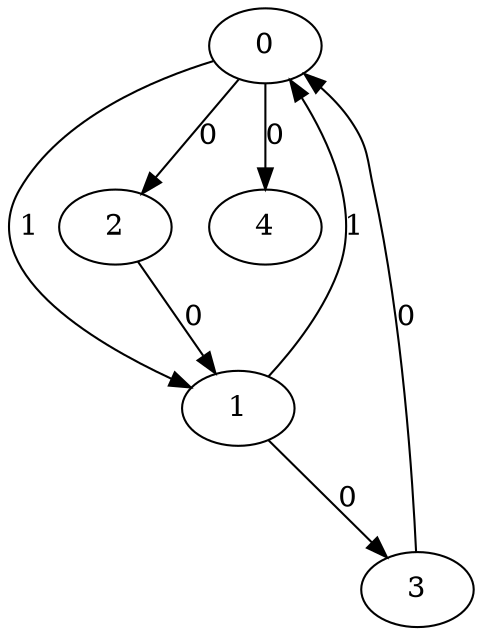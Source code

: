 // Source:205 Canonical: -1 1 0 -1 0 1 -1 -1 0 -1 -1 0 -1 -1 -1 0 -1 -1 -1 -1 -1 -1 -1 -1 -1
digraph HRA_from_205_graph_000 {
  0 -> 1 [label="1"];
  0 -> 2 [label="0"];
  1 -> 0 [label="1"];
  1 -> 3 [label="0"];
  2 -> 1 [label="0"];
  3 -> 0 [label="0"];
  0 -> 4 [label="0"];
}

// Source:205 Canonical: -1 1 0 -1 0 1 -1 -1 0 -1 -1 0 -1 -1 -1 0 -1 -1 -1 -1 0 -1 -1 -1 -1
digraph HRA_from_205_graph_001 {
  0 -> 1 [label="1"];
  0 -> 2 [label="0"];
  1 -> 0 [label="1"];
  1 -> 3 [label="0"];
  2 -> 1 [label="0"];
  3 -> 0 [label="0"];
  0 -> 4 [label="0"];
  4 -> 0 [label="0"];
}

// Source:205 Canonical: -1 1 0 -1 -1 1 -1 -1 0 0 -1 0 -1 -1 -1 0 -1 -1 -1 -1 -1 -1 -1 -1 -1
digraph HRA_from_205_graph_002 {
  0 -> 1 [label="1"];
  0 -> 2 [label="0"];
  1 -> 0 [label="1"];
  1 -> 3 [label="0"];
  2 -> 1 [label="0"];
  3 -> 0 [label="0"];
  1 -> 4 [label="0"];
}

// Source:205 Canonical: -1 1 0 -1 0 1 -1 -1 0 0 -1 0 -1 -1 -1 0 -1 -1 -1 -1 -1 -1 -1 -1 -1
digraph HRA_from_205_graph_003 {
  0 -> 1 [label="1"];
  0 -> 2 [label="0"];
  1 -> 0 [label="1"];
  1 -> 3 [label="0"];
  2 -> 1 [label="0"];
  3 -> 0 [label="0"];
  0 -> 4 [label="0"];
  1 -> 4 [label="0"];
}

// Source:205 Canonical: -1 1 0 -1 -1 1 -1 -1 0 0 -1 0 -1 -1 -1 0 -1 -1 -1 -1 0 -1 -1 -1 -1
digraph HRA_from_205_graph_004 {
  0 -> 1 [label="1"];
  0 -> 2 [label="0"];
  1 -> 0 [label="1"];
  1 -> 3 [label="0"];
  2 -> 1 [label="0"];
  3 -> 0 [label="0"];
  4 -> 0 [label="0"];
  1 -> 4 [label="0"];
}

// Source:205 Canonical: -1 1 0 -1 0 1 -1 -1 0 0 -1 0 -1 -1 -1 0 -1 -1 -1 -1 0 -1 -1 -1 -1
digraph HRA_from_205_graph_005 {
  0 -> 1 [label="1"];
  0 -> 2 [label="0"];
  1 -> 0 [label="1"];
  1 -> 3 [label="0"];
  2 -> 1 [label="0"];
  3 -> 0 [label="0"];
  0 -> 4 [label="0"];
  4 -> 0 [label="0"];
  1 -> 4 [label="0"];
}

// Source:205 Canonical: -1 1 0 -1 0 1 -1 -1 0 -1 -1 0 -1 -1 -1 0 -1 -1 -1 -1 -1 0 -1 -1 -1
digraph HRA_from_205_graph_006 {
  0 -> 1 [label="1"];
  0 -> 2 [label="0"];
  1 -> 0 [label="1"];
  1 -> 3 [label="0"];
  2 -> 1 [label="0"];
  3 -> 0 [label="0"];
  0 -> 4 [label="0"];
  4 -> 1 [label="0"];
}

// Source:205 Canonical: -1 1 0 -1 0 1 -1 -1 0 -1 -1 0 -1 -1 -1 0 -1 -1 -1 -1 0 0 -1 -1 -1
digraph HRA_from_205_graph_007 {
  0 -> 1 [label="1"];
  0 -> 2 [label="0"];
  1 -> 0 [label="1"];
  1 -> 3 [label="0"];
  2 -> 1 [label="0"];
  3 -> 0 [label="0"];
  0 -> 4 [label="0"];
  4 -> 0 [label="0"];
  4 -> 1 [label="0"];
}

// Source:205 Canonical: -1 1 0 -1 -1 1 -1 -1 0 0 -1 0 -1 -1 -1 0 -1 -1 -1 -1 -1 0 -1 -1 -1
digraph HRA_from_205_graph_008 {
  0 -> 1 [label="1"];
  0 -> 2 [label="0"];
  1 -> 0 [label="1"];
  1 -> 3 [label="0"];
  2 -> 1 [label="0"];
  3 -> 0 [label="0"];
  1 -> 4 [label="0"];
  4 -> 1 [label="0"];
}

// Source:205 Canonical: -1 1 0 -1 0 1 -1 -1 0 0 -1 0 -1 -1 -1 0 -1 -1 -1 -1 -1 0 -1 -1 -1
digraph HRA_from_205_graph_009 {
  0 -> 1 [label="1"];
  0 -> 2 [label="0"];
  1 -> 0 [label="1"];
  1 -> 3 [label="0"];
  2 -> 1 [label="0"];
  3 -> 0 [label="0"];
  0 -> 4 [label="0"];
  1 -> 4 [label="0"];
  4 -> 1 [label="0"];
}

// Source:205 Canonical: -1 1 0 -1 -1 1 -1 -1 0 0 -1 0 -1 -1 -1 0 -1 -1 -1 -1 0 0 -1 -1 -1
digraph HRA_from_205_graph_010 {
  0 -> 1 [label="1"];
  0 -> 2 [label="0"];
  1 -> 0 [label="1"];
  1 -> 3 [label="0"];
  2 -> 1 [label="0"];
  3 -> 0 [label="0"];
  4 -> 0 [label="0"];
  1 -> 4 [label="0"];
  4 -> 1 [label="0"];
}

// Source:205 Canonical: -1 1 0 -1 0 1 -1 -1 0 0 -1 0 -1 -1 -1 0 -1 -1 -1 -1 0 0 -1 -1 -1
digraph HRA_from_205_graph_011 {
  0 -> 1 [label="1"];
  0 -> 2 [label="0"];
  1 -> 0 [label="1"];
  1 -> 3 [label="0"];
  2 -> 1 [label="0"];
  3 -> 0 [label="0"];
  0 -> 4 [label="0"];
  4 -> 0 [label="0"];
  1 -> 4 [label="0"];
  4 -> 1 [label="0"];
}

// Source:205 Canonical: -1 1 0 -1 -1 1 -1 -1 0 -1 -1 0 -1 -1 0 0 -1 -1 -1 -1 -1 -1 -1 -1 -1
digraph HRA_from_205_graph_012 {
  0 -> 1 [label="1"];
  0 -> 2 [label="0"];
  1 -> 0 [label="1"];
  1 -> 3 [label="0"];
  2 -> 1 [label="0"];
  3 -> 0 [label="0"];
  2 -> 4 [label="0"];
}

// Source:205 Canonical: -1 1 0 -1 0 1 -1 -1 0 -1 -1 0 -1 -1 0 0 -1 -1 -1 -1 -1 -1 -1 -1 -1
digraph HRA_from_205_graph_013 {
  0 -> 1 [label="1"];
  0 -> 2 [label="0"];
  1 -> 0 [label="1"];
  1 -> 3 [label="0"];
  2 -> 1 [label="0"];
  3 -> 0 [label="0"];
  0 -> 4 [label="0"];
  2 -> 4 [label="0"];
}

// Source:205 Canonical: -1 1 0 -1 -1 1 -1 -1 0 -1 -1 0 -1 -1 0 0 -1 -1 -1 -1 0 -1 -1 -1 -1
digraph HRA_from_205_graph_014 {
  0 -> 1 [label="1"];
  0 -> 2 [label="0"];
  1 -> 0 [label="1"];
  1 -> 3 [label="0"];
  2 -> 1 [label="0"];
  3 -> 0 [label="0"];
  4 -> 0 [label="0"];
  2 -> 4 [label="0"];
}

// Source:205 Canonical: -1 1 0 -1 0 1 -1 -1 0 -1 -1 0 -1 -1 0 0 -1 -1 -1 -1 0 -1 -1 -1 -1
digraph HRA_from_205_graph_015 {
  0 -> 1 [label="1"];
  0 -> 2 [label="0"];
  1 -> 0 [label="1"];
  1 -> 3 [label="0"];
  2 -> 1 [label="0"];
  3 -> 0 [label="0"];
  0 -> 4 [label="0"];
  4 -> 0 [label="0"];
  2 -> 4 [label="0"];
}

// Source:205 Canonical: -1 1 0 -1 -1 1 -1 -1 0 0 -1 0 -1 -1 0 0 -1 -1 -1 -1 -1 -1 -1 -1 -1
digraph HRA_from_205_graph_016 {
  0 -> 1 [label="1"];
  0 -> 2 [label="0"];
  1 -> 0 [label="1"];
  1 -> 3 [label="0"];
  2 -> 1 [label="0"];
  3 -> 0 [label="0"];
  1 -> 4 [label="0"];
  2 -> 4 [label="0"];
}

// Source:205 Canonical: -1 1 0 -1 0 1 -1 -1 0 0 -1 0 -1 -1 0 0 -1 -1 -1 -1 -1 -1 -1 -1 -1
digraph HRA_from_205_graph_017 {
  0 -> 1 [label="1"];
  0 -> 2 [label="0"];
  1 -> 0 [label="1"];
  1 -> 3 [label="0"];
  2 -> 1 [label="0"];
  3 -> 0 [label="0"];
  0 -> 4 [label="0"];
  1 -> 4 [label="0"];
  2 -> 4 [label="0"];
}

// Source:205 Canonical: -1 1 0 -1 -1 1 -1 -1 0 0 -1 0 -1 -1 0 0 -1 -1 -1 -1 0 -1 -1 -1 -1
digraph HRA_from_205_graph_018 {
  0 -> 1 [label="1"];
  0 -> 2 [label="0"];
  1 -> 0 [label="1"];
  1 -> 3 [label="0"];
  2 -> 1 [label="0"];
  3 -> 0 [label="0"];
  4 -> 0 [label="0"];
  1 -> 4 [label="0"];
  2 -> 4 [label="0"];
}

// Source:205 Canonical: -1 1 0 -1 0 1 -1 -1 0 0 -1 0 -1 -1 0 0 -1 -1 -1 -1 0 -1 -1 -1 -1
digraph HRA_from_205_graph_019 {
  0 -> 1 [label="1"];
  0 -> 2 [label="0"];
  1 -> 0 [label="1"];
  1 -> 3 [label="0"];
  2 -> 1 [label="0"];
  3 -> 0 [label="0"];
  0 -> 4 [label="0"];
  4 -> 0 [label="0"];
  1 -> 4 [label="0"];
  2 -> 4 [label="0"];
}

// Source:205 Canonical: -1 1 0 -1 -1 1 -1 -1 0 -1 -1 0 -1 -1 0 0 -1 -1 -1 -1 -1 0 -1 -1 -1
digraph HRA_from_205_graph_020 {
  0 -> 1 [label="1"];
  0 -> 2 [label="0"];
  1 -> 0 [label="1"];
  1 -> 3 [label="0"];
  2 -> 1 [label="0"];
  3 -> 0 [label="0"];
  4 -> 1 [label="0"];
  2 -> 4 [label="0"];
}

// Source:205 Canonical: -1 1 0 -1 0 1 -1 -1 0 -1 -1 0 -1 -1 0 0 -1 -1 -1 -1 -1 0 -1 -1 -1
digraph HRA_from_205_graph_021 {
  0 -> 1 [label="1"];
  0 -> 2 [label="0"];
  1 -> 0 [label="1"];
  1 -> 3 [label="0"];
  2 -> 1 [label="0"];
  3 -> 0 [label="0"];
  0 -> 4 [label="0"];
  4 -> 1 [label="0"];
  2 -> 4 [label="0"];
}

// Source:205 Canonical: -1 1 0 -1 -1 1 -1 -1 0 -1 -1 0 -1 -1 0 0 -1 -1 -1 -1 0 0 -1 -1 -1
digraph HRA_from_205_graph_022 {
  0 -> 1 [label="1"];
  0 -> 2 [label="0"];
  1 -> 0 [label="1"];
  1 -> 3 [label="0"];
  2 -> 1 [label="0"];
  3 -> 0 [label="0"];
  4 -> 0 [label="0"];
  4 -> 1 [label="0"];
  2 -> 4 [label="0"];
}

// Source:205 Canonical: -1 1 0 -1 0 1 -1 -1 0 -1 -1 0 -1 -1 0 0 -1 -1 -1 -1 0 0 -1 -1 -1
digraph HRA_from_205_graph_023 {
  0 -> 1 [label="1"];
  0 -> 2 [label="0"];
  1 -> 0 [label="1"];
  1 -> 3 [label="0"];
  2 -> 1 [label="0"];
  3 -> 0 [label="0"];
  0 -> 4 [label="0"];
  4 -> 0 [label="0"];
  4 -> 1 [label="0"];
  2 -> 4 [label="0"];
}

// Source:205 Canonical: -1 1 0 -1 -1 1 -1 -1 0 0 -1 0 -1 -1 0 0 -1 -1 -1 -1 -1 0 -1 -1 -1
digraph HRA_from_205_graph_024 {
  0 -> 1 [label="1"];
  0 -> 2 [label="0"];
  1 -> 0 [label="1"];
  1 -> 3 [label="0"];
  2 -> 1 [label="0"];
  3 -> 0 [label="0"];
  1 -> 4 [label="0"];
  4 -> 1 [label="0"];
  2 -> 4 [label="0"];
}

// Source:205 Canonical: -1 1 0 -1 0 1 -1 -1 0 0 -1 0 -1 -1 0 0 -1 -1 -1 -1 -1 0 -1 -1 -1
digraph HRA_from_205_graph_025 {
  0 -> 1 [label="1"];
  0 -> 2 [label="0"];
  1 -> 0 [label="1"];
  1 -> 3 [label="0"];
  2 -> 1 [label="0"];
  3 -> 0 [label="0"];
  0 -> 4 [label="0"];
  1 -> 4 [label="0"];
  4 -> 1 [label="0"];
  2 -> 4 [label="0"];
}

// Source:205 Canonical: -1 1 0 -1 -1 1 -1 -1 0 0 -1 0 -1 -1 0 0 -1 -1 -1 -1 0 0 -1 -1 -1
digraph HRA_from_205_graph_026 {
  0 -> 1 [label="1"];
  0 -> 2 [label="0"];
  1 -> 0 [label="1"];
  1 -> 3 [label="0"];
  2 -> 1 [label="0"];
  3 -> 0 [label="0"];
  4 -> 0 [label="0"];
  1 -> 4 [label="0"];
  4 -> 1 [label="0"];
  2 -> 4 [label="0"];
}

// Source:205 Canonical: -1 1 0 -1 0 1 -1 -1 0 0 -1 0 -1 -1 0 0 -1 -1 -1 -1 0 0 -1 -1 -1
digraph HRA_from_205_graph_027 {
  0 -> 1 [label="1"];
  0 -> 2 [label="0"];
  1 -> 0 [label="1"];
  1 -> 3 [label="0"];
  2 -> 1 [label="0"];
  3 -> 0 [label="0"];
  0 -> 4 [label="0"];
  4 -> 0 [label="0"];
  1 -> 4 [label="0"];
  4 -> 1 [label="0"];
  2 -> 4 [label="0"];
}

// Source:205 Canonical: -1 1 0 -1 0 1 -1 -1 0 -1 -1 0 -1 -1 -1 0 -1 -1 -1 -1 -1 -1 0 -1 -1
digraph HRA_from_205_graph_028 {
  0 -> 1 [label="1"];
  0 -> 2 [label="0"];
  1 -> 0 [label="1"];
  1 -> 3 [label="0"];
  2 -> 1 [label="0"];
  3 -> 0 [label="0"];
  0 -> 4 [label="0"];
  4 -> 2 [label="0"];
}

// Source:205 Canonical: -1 1 0 -1 0 1 -1 -1 0 -1 -1 0 -1 -1 -1 0 -1 -1 -1 -1 0 -1 0 -1 -1
digraph HRA_from_205_graph_029 {
  0 -> 1 [label="1"];
  0 -> 2 [label="0"];
  1 -> 0 [label="1"];
  1 -> 3 [label="0"];
  2 -> 1 [label="0"];
  3 -> 0 [label="0"];
  0 -> 4 [label="0"];
  4 -> 0 [label="0"];
  4 -> 2 [label="0"];
}

// Source:205 Canonical: -1 1 0 -1 -1 1 -1 -1 0 0 -1 0 -1 -1 -1 0 -1 -1 -1 -1 -1 -1 0 -1 -1
digraph HRA_from_205_graph_030 {
  0 -> 1 [label="1"];
  0 -> 2 [label="0"];
  1 -> 0 [label="1"];
  1 -> 3 [label="0"];
  2 -> 1 [label="0"];
  3 -> 0 [label="0"];
  1 -> 4 [label="0"];
  4 -> 2 [label="0"];
}

// Source:205 Canonical: -1 1 0 -1 0 1 -1 -1 0 0 -1 0 -1 -1 -1 0 -1 -1 -1 -1 -1 -1 0 -1 -1
digraph HRA_from_205_graph_031 {
  0 -> 1 [label="1"];
  0 -> 2 [label="0"];
  1 -> 0 [label="1"];
  1 -> 3 [label="0"];
  2 -> 1 [label="0"];
  3 -> 0 [label="0"];
  0 -> 4 [label="0"];
  1 -> 4 [label="0"];
  4 -> 2 [label="0"];
}

// Source:205 Canonical: -1 1 0 -1 -1 1 -1 -1 0 0 -1 0 -1 -1 -1 0 -1 -1 -1 -1 0 -1 0 -1 -1
digraph HRA_from_205_graph_032 {
  0 -> 1 [label="1"];
  0 -> 2 [label="0"];
  1 -> 0 [label="1"];
  1 -> 3 [label="0"];
  2 -> 1 [label="0"];
  3 -> 0 [label="0"];
  4 -> 0 [label="0"];
  1 -> 4 [label="0"];
  4 -> 2 [label="0"];
}

// Source:205 Canonical: -1 1 0 -1 0 1 -1 -1 0 0 -1 0 -1 -1 -1 0 -1 -1 -1 -1 0 -1 0 -1 -1
digraph HRA_from_205_graph_033 {
  0 -> 1 [label="1"];
  0 -> 2 [label="0"];
  1 -> 0 [label="1"];
  1 -> 3 [label="0"];
  2 -> 1 [label="0"];
  3 -> 0 [label="0"];
  0 -> 4 [label="0"];
  4 -> 0 [label="0"];
  1 -> 4 [label="0"];
  4 -> 2 [label="0"];
}

// Source:205 Canonical: -1 1 0 -1 0 1 -1 -1 0 -1 -1 0 -1 -1 -1 0 -1 -1 -1 -1 -1 0 0 -1 -1
digraph HRA_from_205_graph_034 {
  0 -> 1 [label="1"];
  0 -> 2 [label="0"];
  1 -> 0 [label="1"];
  1 -> 3 [label="0"];
  2 -> 1 [label="0"];
  3 -> 0 [label="0"];
  0 -> 4 [label="0"];
  4 -> 1 [label="0"];
  4 -> 2 [label="0"];
}

// Source:205 Canonical: -1 1 0 -1 0 1 -1 -1 0 -1 -1 0 -1 -1 -1 0 -1 -1 -1 -1 0 0 0 -1 -1
digraph HRA_from_205_graph_035 {
  0 -> 1 [label="1"];
  0 -> 2 [label="0"];
  1 -> 0 [label="1"];
  1 -> 3 [label="0"];
  2 -> 1 [label="0"];
  3 -> 0 [label="0"];
  0 -> 4 [label="0"];
  4 -> 0 [label="0"];
  4 -> 1 [label="0"];
  4 -> 2 [label="0"];
}

// Source:205 Canonical: -1 1 0 -1 -1 1 -1 -1 0 0 -1 0 -1 -1 -1 0 -1 -1 -1 -1 -1 0 0 -1 -1
digraph HRA_from_205_graph_036 {
  0 -> 1 [label="1"];
  0 -> 2 [label="0"];
  1 -> 0 [label="1"];
  1 -> 3 [label="0"];
  2 -> 1 [label="0"];
  3 -> 0 [label="0"];
  1 -> 4 [label="0"];
  4 -> 1 [label="0"];
  4 -> 2 [label="0"];
}

// Source:205 Canonical: -1 1 0 -1 0 1 -1 -1 0 0 -1 0 -1 -1 -1 0 -1 -1 -1 -1 -1 0 0 -1 -1
digraph HRA_from_205_graph_037 {
  0 -> 1 [label="1"];
  0 -> 2 [label="0"];
  1 -> 0 [label="1"];
  1 -> 3 [label="0"];
  2 -> 1 [label="0"];
  3 -> 0 [label="0"];
  0 -> 4 [label="0"];
  1 -> 4 [label="0"];
  4 -> 1 [label="0"];
  4 -> 2 [label="0"];
}

// Source:205 Canonical: -1 1 0 -1 -1 1 -1 -1 0 0 -1 0 -1 -1 -1 0 -1 -1 -1 -1 0 0 0 -1 -1
digraph HRA_from_205_graph_038 {
  0 -> 1 [label="1"];
  0 -> 2 [label="0"];
  1 -> 0 [label="1"];
  1 -> 3 [label="0"];
  2 -> 1 [label="0"];
  3 -> 0 [label="0"];
  4 -> 0 [label="0"];
  1 -> 4 [label="0"];
  4 -> 1 [label="0"];
  4 -> 2 [label="0"];
}

// Source:205 Canonical: -1 1 0 -1 0 1 -1 -1 0 0 -1 0 -1 -1 -1 0 -1 -1 -1 -1 0 0 0 -1 -1
digraph HRA_from_205_graph_039 {
  0 -> 1 [label="1"];
  0 -> 2 [label="0"];
  1 -> 0 [label="1"];
  1 -> 3 [label="0"];
  2 -> 1 [label="0"];
  3 -> 0 [label="0"];
  0 -> 4 [label="0"];
  4 -> 0 [label="0"];
  1 -> 4 [label="0"];
  4 -> 1 [label="0"];
  4 -> 2 [label="0"];
}

// Source:205 Canonical: -1 1 0 -1 -1 1 -1 -1 0 -1 -1 0 -1 -1 0 0 -1 -1 -1 -1 -1 -1 0 -1 -1
digraph HRA_from_205_graph_040 {
  0 -> 1 [label="1"];
  0 -> 2 [label="0"];
  1 -> 0 [label="1"];
  1 -> 3 [label="0"];
  2 -> 1 [label="0"];
  3 -> 0 [label="0"];
  2 -> 4 [label="0"];
  4 -> 2 [label="0"];
}

// Source:205 Canonical: -1 1 0 -1 0 1 -1 -1 0 -1 -1 0 -1 -1 0 0 -1 -1 -1 -1 -1 -1 0 -1 -1
digraph HRA_from_205_graph_041 {
  0 -> 1 [label="1"];
  0 -> 2 [label="0"];
  1 -> 0 [label="1"];
  1 -> 3 [label="0"];
  2 -> 1 [label="0"];
  3 -> 0 [label="0"];
  0 -> 4 [label="0"];
  2 -> 4 [label="0"];
  4 -> 2 [label="0"];
}

// Source:205 Canonical: -1 1 0 -1 -1 1 -1 -1 0 -1 -1 0 -1 -1 0 0 -1 -1 -1 -1 0 -1 0 -1 -1
digraph HRA_from_205_graph_042 {
  0 -> 1 [label="1"];
  0 -> 2 [label="0"];
  1 -> 0 [label="1"];
  1 -> 3 [label="0"];
  2 -> 1 [label="0"];
  3 -> 0 [label="0"];
  4 -> 0 [label="0"];
  2 -> 4 [label="0"];
  4 -> 2 [label="0"];
}

// Source:205 Canonical: -1 1 0 -1 0 1 -1 -1 0 -1 -1 0 -1 -1 0 0 -1 -1 -1 -1 0 -1 0 -1 -1
digraph HRA_from_205_graph_043 {
  0 -> 1 [label="1"];
  0 -> 2 [label="0"];
  1 -> 0 [label="1"];
  1 -> 3 [label="0"];
  2 -> 1 [label="0"];
  3 -> 0 [label="0"];
  0 -> 4 [label="0"];
  4 -> 0 [label="0"];
  2 -> 4 [label="0"];
  4 -> 2 [label="0"];
}

// Source:205 Canonical: -1 1 0 -1 -1 1 -1 -1 0 0 -1 0 -1 -1 0 0 -1 -1 -1 -1 -1 -1 0 -1 -1
digraph HRA_from_205_graph_044 {
  0 -> 1 [label="1"];
  0 -> 2 [label="0"];
  1 -> 0 [label="1"];
  1 -> 3 [label="0"];
  2 -> 1 [label="0"];
  3 -> 0 [label="0"];
  1 -> 4 [label="0"];
  2 -> 4 [label="0"];
  4 -> 2 [label="0"];
}

// Source:205 Canonical: -1 1 0 -1 0 1 -1 -1 0 0 -1 0 -1 -1 0 0 -1 -1 -1 -1 -1 -1 0 -1 -1
digraph HRA_from_205_graph_045 {
  0 -> 1 [label="1"];
  0 -> 2 [label="0"];
  1 -> 0 [label="1"];
  1 -> 3 [label="0"];
  2 -> 1 [label="0"];
  3 -> 0 [label="0"];
  0 -> 4 [label="0"];
  1 -> 4 [label="0"];
  2 -> 4 [label="0"];
  4 -> 2 [label="0"];
}

// Source:205 Canonical: -1 1 0 -1 -1 1 -1 -1 0 0 -1 0 -1 -1 0 0 -1 -1 -1 -1 0 -1 0 -1 -1
digraph HRA_from_205_graph_046 {
  0 -> 1 [label="1"];
  0 -> 2 [label="0"];
  1 -> 0 [label="1"];
  1 -> 3 [label="0"];
  2 -> 1 [label="0"];
  3 -> 0 [label="0"];
  4 -> 0 [label="0"];
  1 -> 4 [label="0"];
  2 -> 4 [label="0"];
  4 -> 2 [label="0"];
}

// Source:205 Canonical: -1 1 0 -1 0 1 -1 -1 0 0 -1 0 -1 -1 0 0 -1 -1 -1 -1 0 -1 0 -1 -1
digraph HRA_from_205_graph_047 {
  0 -> 1 [label="1"];
  0 -> 2 [label="0"];
  1 -> 0 [label="1"];
  1 -> 3 [label="0"];
  2 -> 1 [label="0"];
  3 -> 0 [label="0"];
  0 -> 4 [label="0"];
  4 -> 0 [label="0"];
  1 -> 4 [label="0"];
  2 -> 4 [label="0"];
  4 -> 2 [label="0"];
}

// Source:205 Canonical: -1 1 0 -1 -1 1 -1 -1 0 -1 -1 0 -1 -1 0 0 -1 -1 -1 -1 -1 0 0 -1 -1
digraph HRA_from_205_graph_048 {
  0 -> 1 [label="1"];
  0 -> 2 [label="0"];
  1 -> 0 [label="1"];
  1 -> 3 [label="0"];
  2 -> 1 [label="0"];
  3 -> 0 [label="0"];
  4 -> 1 [label="0"];
  2 -> 4 [label="0"];
  4 -> 2 [label="0"];
}

// Source:205 Canonical: -1 1 0 -1 0 1 -1 -1 0 -1 -1 0 -1 -1 0 0 -1 -1 -1 -1 -1 0 0 -1 -1
digraph HRA_from_205_graph_049 {
  0 -> 1 [label="1"];
  0 -> 2 [label="0"];
  1 -> 0 [label="1"];
  1 -> 3 [label="0"];
  2 -> 1 [label="0"];
  3 -> 0 [label="0"];
  0 -> 4 [label="0"];
  4 -> 1 [label="0"];
  2 -> 4 [label="0"];
  4 -> 2 [label="0"];
}

// Source:205 Canonical: -1 1 0 -1 -1 1 -1 -1 0 -1 -1 0 -1 -1 0 0 -1 -1 -1 -1 0 0 0 -1 -1
digraph HRA_from_205_graph_050 {
  0 -> 1 [label="1"];
  0 -> 2 [label="0"];
  1 -> 0 [label="1"];
  1 -> 3 [label="0"];
  2 -> 1 [label="0"];
  3 -> 0 [label="0"];
  4 -> 0 [label="0"];
  4 -> 1 [label="0"];
  2 -> 4 [label="0"];
  4 -> 2 [label="0"];
}

// Source:205 Canonical: -1 1 0 -1 0 1 -1 -1 0 -1 -1 0 -1 -1 0 0 -1 -1 -1 -1 0 0 0 -1 -1
digraph HRA_from_205_graph_051 {
  0 -> 1 [label="1"];
  0 -> 2 [label="0"];
  1 -> 0 [label="1"];
  1 -> 3 [label="0"];
  2 -> 1 [label="0"];
  3 -> 0 [label="0"];
  0 -> 4 [label="0"];
  4 -> 0 [label="0"];
  4 -> 1 [label="0"];
  2 -> 4 [label="0"];
  4 -> 2 [label="0"];
}

// Source:205 Canonical: -1 1 0 -1 -1 1 -1 -1 0 0 -1 0 -1 -1 0 0 -1 -1 -1 -1 -1 0 0 -1 -1
digraph HRA_from_205_graph_052 {
  0 -> 1 [label="1"];
  0 -> 2 [label="0"];
  1 -> 0 [label="1"];
  1 -> 3 [label="0"];
  2 -> 1 [label="0"];
  3 -> 0 [label="0"];
  1 -> 4 [label="0"];
  4 -> 1 [label="0"];
  2 -> 4 [label="0"];
  4 -> 2 [label="0"];
}

// Source:205 Canonical: -1 1 0 -1 0 1 -1 -1 0 0 -1 0 -1 -1 0 0 -1 -1 -1 -1 -1 0 0 -1 -1
digraph HRA_from_205_graph_053 {
  0 -> 1 [label="1"];
  0 -> 2 [label="0"];
  1 -> 0 [label="1"];
  1 -> 3 [label="0"];
  2 -> 1 [label="0"];
  3 -> 0 [label="0"];
  0 -> 4 [label="0"];
  1 -> 4 [label="0"];
  4 -> 1 [label="0"];
  2 -> 4 [label="0"];
  4 -> 2 [label="0"];
}

// Source:205 Canonical: -1 1 0 -1 -1 1 -1 -1 0 0 -1 0 -1 -1 0 0 -1 -1 -1 -1 0 0 0 -1 -1
digraph HRA_from_205_graph_054 {
  0 -> 1 [label="1"];
  0 -> 2 [label="0"];
  1 -> 0 [label="1"];
  1 -> 3 [label="0"];
  2 -> 1 [label="0"];
  3 -> 0 [label="0"];
  4 -> 0 [label="0"];
  1 -> 4 [label="0"];
  4 -> 1 [label="0"];
  2 -> 4 [label="0"];
  4 -> 2 [label="0"];
}

// Source:205 Canonical: -1 1 0 -1 0 1 -1 -1 0 0 -1 0 -1 -1 0 0 -1 -1 -1 -1 0 0 0 -1 -1
digraph HRA_from_205_graph_055 {
  0 -> 1 [label="1"];
  0 -> 2 [label="0"];
  1 -> 0 [label="1"];
  1 -> 3 [label="0"];
  2 -> 1 [label="0"];
  3 -> 0 [label="0"];
  0 -> 4 [label="0"];
  4 -> 0 [label="0"];
  1 -> 4 [label="0"];
  4 -> 1 [label="0"];
  2 -> 4 [label="0"];
  4 -> 2 [label="0"];
}

// Source:205 Canonical: -1 1 0 -1 -1 1 -1 -1 0 -1 -1 0 -1 -1 -1 0 -1 -1 -1 0 -1 -1 -1 -1 -1
digraph HRA_from_205_graph_056 {
  0 -> 1 [label="1"];
  0 -> 2 [label="0"];
  1 -> 0 [label="1"];
  1 -> 3 [label="0"];
  2 -> 1 [label="0"];
  3 -> 0 [label="0"];
  3 -> 4 [label="0"];
}

// Source:205 Canonical: -1 1 0 -1 0 1 -1 -1 0 -1 -1 0 -1 -1 -1 0 -1 -1 -1 0 -1 -1 -1 -1 -1
digraph HRA_from_205_graph_057 {
  0 -> 1 [label="1"];
  0 -> 2 [label="0"];
  1 -> 0 [label="1"];
  1 -> 3 [label="0"];
  2 -> 1 [label="0"];
  3 -> 0 [label="0"];
  0 -> 4 [label="0"];
  3 -> 4 [label="0"];
}

// Source:205 Canonical: -1 1 0 -1 -1 1 -1 -1 0 -1 -1 0 -1 -1 -1 0 -1 -1 -1 0 0 -1 -1 -1 -1
digraph HRA_from_205_graph_058 {
  0 -> 1 [label="1"];
  0 -> 2 [label="0"];
  1 -> 0 [label="1"];
  1 -> 3 [label="0"];
  2 -> 1 [label="0"];
  3 -> 0 [label="0"];
  4 -> 0 [label="0"];
  3 -> 4 [label="0"];
}

// Source:205 Canonical: -1 1 0 -1 0 1 -1 -1 0 -1 -1 0 -1 -1 -1 0 -1 -1 -1 0 0 -1 -1 -1 -1
digraph HRA_from_205_graph_059 {
  0 -> 1 [label="1"];
  0 -> 2 [label="0"];
  1 -> 0 [label="1"];
  1 -> 3 [label="0"];
  2 -> 1 [label="0"];
  3 -> 0 [label="0"];
  0 -> 4 [label="0"];
  4 -> 0 [label="0"];
  3 -> 4 [label="0"];
}

// Source:205 Canonical: -1 1 0 -1 -1 1 -1 -1 0 0 -1 0 -1 -1 -1 0 -1 -1 -1 0 -1 -1 -1 -1 -1
digraph HRA_from_205_graph_060 {
  0 -> 1 [label="1"];
  0 -> 2 [label="0"];
  1 -> 0 [label="1"];
  1 -> 3 [label="0"];
  2 -> 1 [label="0"];
  3 -> 0 [label="0"];
  1 -> 4 [label="0"];
  3 -> 4 [label="0"];
}

// Source:205 Canonical: -1 1 0 -1 0 1 -1 -1 0 0 -1 0 -1 -1 -1 0 -1 -1 -1 0 -1 -1 -1 -1 -1
digraph HRA_from_205_graph_061 {
  0 -> 1 [label="1"];
  0 -> 2 [label="0"];
  1 -> 0 [label="1"];
  1 -> 3 [label="0"];
  2 -> 1 [label="0"];
  3 -> 0 [label="0"];
  0 -> 4 [label="0"];
  1 -> 4 [label="0"];
  3 -> 4 [label="0"];
}

// Source:205 Canonical: -1 1 0 -1 -1 1 -1 -1 0 0 -1 0 -1 -1 -1 0 -1 -1 -1 0 0 -1 -1 -1 -1
digraph HRA_from_205_graph_062 {
  0 -> 1 [label="1"];
  0 -> 2 [label="0"];
  1 -> 0 [label="1"];
  1 -> 3 [label="0"];
  2 -> 1 [label="0"];
  3 -> 0 [label="0"];
  4 -> 0 [label="0"];
  1 -> 4 [label="0"];
  3 -> 4 [label="0"];
}

// Source:205 Canonical: -1 1 0 -1 0 1 -1 -1 0 0 -1 0 -1 -1 -1 0 -1 -1 -1 0 0 -1 -1 -1 -1
digraph HRA_from_205_graph_063 {
  0 -> 1 [label="1"];
  0 -> 2 [label="0"];
  1 -> 0 [label="1"];
  1 -> 3 [label="0"];
  2 -> 1 [label="0"];
  3 -> 0 [label="0"];
  0 -> 4 [label="0"];
  4 -> 0 [label="0"];
  1 -> 4 [label="0"];
  3 -> 4 [label="0"];
}

// Source:205 Canonical: -1 1 0 -1 -1 1 -1 -1 0 -1 -1 0 -1 -1 -1 0 -1 -1 -1 0 -1 0 -1 -1 -1
digraph HRA_from_205_graph_064 {
  0 -> 1 [label="1"];
  0 -> 2 [label="0"];
  1 -> 0 [label="1"];
  1 -> 3 [label="0"];
  2 -> 1 [label="0"];
  3 -> 0 [label="0"];
  4 -> 1 [label="0"];
  3 -> 4 [label="0"];
}

// Source:205 Canonical: -1 1 0 -1 0 1 -1 -1 0 -1 -1 0 -1 -1 -1 0 -1 -1 -1 0 -1 0 -1 -1 -1
digraph HRA_from_205_graph_065 {
  0 -> 1 [label="1"];
  0 -> 2 [label="0"];
  1 -> 0 [label="1"];
  1 -> 3 [label="0"];
  2 -> 1 [label="0"];
  3 -> 0 [label="0"];
  0 -> 4 [label="0"];
  4 -> 1 [label="0"];
  3 -> 4 [label="0"];
}

// Source:205 Canonical: -1 1 0 -1 -1 1 -1 -1 0 -1 -1 0 -1 -1 -1 0 -1 -1 -1 0 0 0 -1 -1 -1
digraph HRA_from_205_graph_066 {
  0 -> 1 [label="1"];
  0 -> 2 [label="0"];
  1 -> 0 [label="1"];
  1 -> 3 [label="0"];
  2 -> 1 [label="0"];
  3 -> 0 [label="0"];
  4 -> 0 [label="0"];
  4 -> 1 [label="0"];
  3 -> 4 [label="0"];
}

// Source:205 Canonical: -1 1 0 -1 0 1 -1 -1 0 -1 -1 0 -1 -1 -1 0 -1 -1 -1 0 0 0 -1 -1 -1
digraph HRA_from_205_graph_067 {
  0 -> 1 [label="1"];
  0 -> 2 [label="0"];
  1 -> 0 [label="1"];
  1 -> 3 [label="0"];
  2 -> 1 [label="0"];
  3 -> 0 [label="0"];
  0 -> 4 [label="0"];
  4 -> 0 [label="0"];
  4 -> 1 [label="0"];
  3 -> 4 [label="0"];
}

// Source:205 Canonical: -1 1 0 -1 -1 1 -1 -1 0 0 -1 0 -1 -1 -1 0 -1 -1 -1 0 -1 0 -1 -1 -1
digraph HRA_from_205_graph_068 {
  0 -> 1 [label="1"];
  0 -> 2 [label="0"];
  1 -> 0 [label="1"];
  1 -> 3 [label="0"];
  2 -> 1 [label="0"];
  3 -> 0 [label="0"];
  1 -> 4 [label="0"];
  4 -> 1 [label="0"];
  3 -> 4 [label="0"];
}

// Source:205 Canonical: -1 1 0 -1 0 1 -1 -1 0 0 -1 0 -1 -1 -1 0 -1 -1 -1 0 -1 0 -1 -1 -1
digraph HRA_from_205_graph_069 {
  0 -> 1 [label="1"];
  0 -> 2 [label="0"];
  1 -> 0 [label="1"];
  1 -> 3 [label="0"];
  2 -> 1 [label="0"];
  3 -> 0 [label="0"];
  0 -> 4 [label="0"];
  1 -> 4 [label="0"];
  4 -> 1 [label="0"];
  3 -> 4 [label="0"];
}

// Source:205 Canonical: -1 1 0 -1 -1 1 -1 -1 0 0 -1 0 -1 -1 -1 0 -1 -1 -1 0 0 0 -1 -1 -1
digraph HRA_from_205_graph_070 {
  0 -> 1 [label="1"];
  0 -> 2 [label="0"];
  1 -> 0 [label="1"];
  1 -> 3 [label="0"];
  2 -> 1 [label="0"];
  3 -> 0 [label="0"];
  4 -> 0 [label="0"];
  1 -> 4 [label="0"];
  4 -> 1 [label="0"];
  3 -> 4 [label="0"];
}

// Source:205 Canonical: -1 1 0 -1 0 1 -1 -1 0 0 -1 0 -1 -1 -1 0 -1 -1 -1 0 0 0 -1 -1 -1
digraph HRA_from_205_graph_071 {
  0 -> 1 [label="1"];
  0 -> 2 [label="0"];
  1 -> 0 [label="1"];
  1 -> 3 [label="0"];
  2 -> 1 [label="0"];
  3 -> 0 [label="0"];
  0 -> 4 [label="0"];
  4 -> 0 [label="0"];
  1 -> 4 [label="0"];
  4 -> 1 [label="0"];
  3 -> 4 [label="0"];
}

// Source:205 Canonical: -1 1 0 -1 -1 1 -1 -1 0 -1 -1 0 -1 -1 0 0 -1 -1 -1 0 -1 -1 -1 -1 -1
digraph HRA_from_205_graph_072 {
  0 -> 1 [label="1"];
  0 -> 2 [label="0"];
  1 -> 0 [label="1"];
  1 -> 3 [label="0"];
  2 -> 1 [label="0"];
  3 -> 0 [label="0"];
  2 -> 4 [label="0"];
  3 -> 4 [label="0"];
}

// Source:205 Canonical: -1 1 0 -1 0 1 -1 -1 0 -1 -1 0 -1 -1 0 0 -1 -1 -1 0 -1 -1 -1 -1 -1
digraph HRA_from_205_graph_073 {
  0 -> 1 [label="1"];
  0 -> 2 [label="0"];
  1 -> 0 [label="1"];
  1 -> 3 [label="0"];
  2 -> 1 [label="0"];
  3 -> 0 [label="0"];
  0 -> 4 [label="0"];
  2 -> 4 [label="0"];
  3 -> 4 [label="0"];
}

// Source:205 Canonical: -1 1 0 -1 -1 1 -1 -1 0 -1 -1 0 -1 -1 0 0 -1 -1 -1 0 0 -1 -1 -1 -1
digraph HRA_from_205_graph_074 {
  0 -> 1 [label="1"];
  0 -> 2 [label="0"];
  1 -> 0 [label="1"];
  1 -> 3 [label="0"];
  2 -> 1 [label="0"];
  3 -> 0 [label="0"];
  4 -> 0 [label="0"];
  2 -> 4 [label="0"];
  3 -> 4 [label="0"];
}

// Source:205 Canonical: -1 1 0 -1 0 1 -1 -1 0 -1 -1 0 -1 -1 0 0 -1 -1 -1 0 0 -1 -1 -1 -1
digraph HRA_from_205_graph_075 {
  0 -> 1 [label="1"];
  0 -> 2 [label="0"];
  1 -> 0 [label="1"];
  1 -> 3 [label="0"];
  2 -> 1 [label="0"];
  3 -> 0 [label="0"];
  0 -> 4 [label="0"];
  4 -> 0 [label="0"];
  2 -> 4 [label="0"];
  3 -> 4 [label="0"];
}

// Source:205 Canonical: -1 1 0 -1 -1 1 -1 -1 0 0 -1 0 -1 -1 0 0 -1 -1 -1 0 -1 -1 -1 -1 -1
digraph HRA_from_205_graph_076 {
  0 -> 1 [label="1"];
  0 -> 2 [label="0"];
  1 -> 0 [label="1"];
  1 -> 3 [label="0"];
  2 -> 1 [label="0"];
  3 -> 0 [label="0"];
  1 -> 4 [label="0"];
  2 -> 4 [label="0"];
  3 -> 4 [label="0"];
}

// Source:205 Canonical: -1 1 0 -1 0 1 -1 -1 0 0 -1 0 -1 -1 0 0 -1 -1 -1 0 -1 -1 -1 -1 -1
digraph HRA_from_205_graph_077 {
  0 -> 1 [label="1"];
  0 -> 2 [label="0"];
  1 -> 0 [label="1"];
  1 -> 3 [label="0"];
  2 -> 1 [label="0"];
  3 -> 0 [label="0"];
  0 -> 4 [label="0"];
  1 -> 4 [label="0"];
  2 -> 4 [label="0"];
  3 -> 4 [label="0"];
}

// Source:205 Canonical: -1 1 0 -1 -1 1 -1 -1 0 0 -1 0 -1 -1 0 0 -1 -1 -1 0 0 -1 -1 -1 -1
digraph HRA_from_205_graph_078 {
  0 -> 1 [label="1"];
  0 -> 2 [label="0"];
  1 -> 0 [label="1"];
  1 -> 3 [label="0"];
  2 -> 1 [label="0"];
  3 -> 0 [label="0"];
  4 -> 0 [label="0"];
  1 -> 4 [label="0"];
  2 -> 4 [label="0"];
  3 -> 4 [label="0"];
}

// Source:205 Canonical: -1 1 0 -1 0 1 -1 -1 0 0 -1 0 -1 -1 0 0 -1 -1 -1 0 0 -1 -1 -1 -1
digraph HRA_from_205_graph_079 {
  0 -> 1 [label="1"];
  0 -> 2 [label="0"];
  1 -> 0 [label="1"];
  1 -> 3 [label="0"];
  2 -> 1 [label="0"];
  3 -> 0 [label="0"];
  0 -> 4 [label="0"];
  4 -> 0 [label="0"];
  1 -> 4 [label="0"];
  2 -> 4 [label="0"];
  3 -> 4 [label="0"];
}

// Source:205 Canonical: -1 1 0 -1 -1 1 -1 -1 0 -1 -1 0 -1 -1 0 0 -1 -1 -1 0 -1 0 -1 -1 -1
digraph HRA_from_205_graph_080 {
  0 -> 1 [label="1"];
  0 -> 2 [label="0"];
  1 -> 0 [label="1"];
  1 -> 3 [label="0"];
  2 -> 1 [label="0"];
  3 -> 0 [label="0"];
  4 -> 1 [label="0"];
  2 -> 4 [label="0"];
  3 -> 4 [label="0"];
}

// Source:205 Canonical: -1 1 0 -1 0 1 -1 -1 0 -1 -1 0 -1 -1 0 0 -1 -1 -1 0 -1 0 -1 -1 -1
digraph HRA_from_205_graph_081 {
  0 -> 1 [label="1"];
  0 -> 2 [label="0"];
  1 -> 0 [label="1"];
  1 -> 3 [label="0"];
  2 -> 1 [label="0"];
  3 -> 0 [label="0"];
  0 -> 4 [label="0"];
  4 -> 1 [label="0"];
  2 -> 4 [label="0"];
  3 -> 4 [label="0"];
}

// Source:205 Canonical: -1 1 0 -1 -1 1 -1 -1 0 -1 -1 0 -1 -1 0 0 -1 -1 -1 0 0 0 -1 -1 -1
digraph HRA_from_205_graph_082 {
  0 -> 1 [label="1"];
  0 -> 2 [label="0"];
  1 -> 0 [label="1"];
  1 -> 3 [label="0"];
  2 -> 1 [label="0"];
  3 -> 0 [label="0"];
  4 -> 0 [label="0"];
  4 -> 1 [label="0"];
  2 -> 4 [label="0"];
  3 -> 4 [label="0"];
}

// Source:205 Canonical: -1 1 0 -1 0 1 -1 -1 0 -1 -1 0 -1 -1 0 0 -1 -1 -1 0 0 0 -1 -1 -1
digraph HRA_from_205_graph_083 {
  0 -> 1 [label="1"];
  0 -> 2 [label="0"];
  1 -> 0 [label="1"];
  1 -> 3 [label="0"];
  2 -> 1 [label="0"];
  3 -> 0 [label="0"];
  0 -> 4 [label="0"];
  4 -> 0 [label="0"];
  4 -> 1 [label="0"];
  2 -> 4 [label="0"];
  3 -> 4 [label="0"];
}

// Source:205 Canonical: -1 1 0 -1 -1 1 -1 -1 0 0 -1 0 -1 -1 0 0 -1 -1 -1 0 -1 0 -1 -1 -1
digraph HRA_from_205_graph_084 {
  0 -> 1 [label="1"];
  0 -> 2 [label="0"];
  1 -> 0 [label="1"];
  1 -> 3 [label="0"];
  2 -> 1 [label="0"];
  3 -> 0 [label="0"];
  1 -> 4 [label="0"];
  4 -> 1 [label="0"];
  2 -> 4 [label="0"];
  3 -> 4 [label="0"];
}

// Source:205 Canonical: -1 1 0 -1 0 1 -1 -1 0 0 -1 0 -1 -1 0 0 -1 -1 -1 0 -1 0 -1 -1 -1
digraph HRA_from_205_graph_085 {
  0 -> 1 [label="1"];
  0 -> 2 [label="0"];
  1 -> 0 [label="1"];
  1 -> 3 [label="0"];
  2 -> 1 [label="0"];
  3 -> 0 [label="0"];
  0 -> 4 [label="0"];
  1 -> 4 [label="0"];
  4 -> 1 [label="0"];
  2 -> 4 [label="0"];
  3 -> 4 [label="0"];
}

// Source:205 Canonical: -1 1 0 -1 -1 1 -1 -1 0 0 -1 0 -1 -1 0 0 -1 -1 -1 0 0 0 -1 -1 -1
digraph HRA_from_205_graph_086 {
  0 -> 1 [label="1"];
  0 -> 2 [label="0"];
  1 -> 0 [label="1"];
  1 -> 3 [label="0"];
  2 -> 1 [label="0"];
  3 -> 0 [label="0"];
  4 -> 0 [label="0"];
  1 -> 4 [label="0"];
  4 -> 1 [label="0"];
  2 -> 4 [label="0"];
  3 -> 4 [label="0"];
}

// Source:205 Canonical: -1 1 0 -1 0 1 -1 -1 0 0 -1 0 -1 -1 0 0 -1 -1 -1 0 0 0 -1 -1 -1
digraph HRA_from_205_graph_087 {
  0 -> 1 [label="1"];
  0 -> 2 [label="0"];
  1 -> 0 [label="1"];
  1 -> 3 [label="0"];
  2 -> 1 [label="0"];
  3 -> 0 [label="0"];
  0 -> 4 [label="0"];
  4 -> 0 [label="0"];
  1 -> 4 [label="0"];
  4 -> 1 [label="0"];
  2 -> 4 [label="0"];
  3 -> 4 [label="0"];
}

// Source:205 Canonical: -1 1 0 -1 -1 1 -1 -1 0 -1 -1 0 -1 -1 -1 0 -1 -1 -1 0 -1 -1 0 -1 -1
digraph HRA_from_205_graph_088 {
  0 -> 1 [label="1"];
  0 -> 2 [label="0"];
  1 -> 0 [label="1"];
  1 -> 3 [label="0"];
  2 -> 1 [label="0"];
  3 -> 0 [label="0"];
  4 -> 2 [label="0"];
  3 -> 4 [label="0"];
}

// Source:205 Canonical: -1 1 0 -1 0 1 -1 -1 0 -1 -1 0 -1 -1 -1 0 -1 -1 -1 0 -1 -1 0 -1 -1
digraph HRA_from_205_graph_089 {
  0 -> 1 [label="1"];
  0 -> 2 [label="0"];
  1 -> 0 [label="1"];
  1 -> 3 [label="0"];
  2 -> 1 [label="0"];
  3 -> 0 [label="0"];
  0 -> 4 [label="0"];
  4 -> 2 [label="0"];
  3 -> 4 [label="0"];
}

// Source:205 Canonical: -1 1 0 -1 -1 1 -1 -1 0 -1 -1 0 -1 -1 -1 0 -1 -1 -1 0 0 -1 0 -1 -1
digraph HRA_from_205_graph_090 {
  0 -> 1 [label="1"];
  0 -> 2 [label="0"];
  1 -> 0 [label="1"];
  1 -> 3 [label="0"];
  2 -> 1 [label="0"];
  3 -> 0 [label="0"];
  4 -> 0 [label="0"];
  4 -> 2 [label="0"];
  3 -> 4 [label="0"];
}

// Source:205 Canonical: -1 1 0 -1 0 1 -1 -1 0 -1 -1 0 -1 -1 -1 0 -1 -1 -1 0 0 -1 0 -1 -1
digraph HRA_from_205_graph_091 {
  0 -> 1 [label="1"];
  0 -> 2 [label="0"];
  1 -> 0 [label="1"];
  1 -> 3 [label="0"];
  2 -> 1 [label="0"];
  3 -> 0 [label="0"];
  0 -> 4 [label="0"];
  4 -> 0 [label="0"];
  4 -> 2 [label="0"];
  3 -> 4 [label="0"];
}

// Source:205 Canonical: -1 1 0 -1 -1 1 -1 -1 0 0 -1 0 -1 -1 -1 0 -1 -1 -1 0 -1 -1 0 -1 -1
digraph HRA_from_205_graph_092 {
  0 -> 1 [label="1"];
  0 -> 2 [label="0"];
  1 -> 0 [label="1"];
  1 -> 3 [label="0"];
  2 -> 1 [label="0"];
  3 -> 0 [label="0"];
  1 -> 4 [label="0"];
  4 -> 2 [label="0"];
  3 -> 4 [label="0"];
}

// Source:205 Canonical: -1 1 0 -1 0 1 -1 -1 0 0 -1 0 -1 -1 -1 0 -1 -1 -1 0 -1 -1 0 -1 -1
digraph HRA_from_205_graph_093 {
  0 -> 1 [label="1"];
  0 -> 2 [label="0"];
  1 -> 0 [label="1"];
  1 -> 3 [label="0"];
  2 -> 1 [label="0"];
  3 -> 0 [label="0"];
  0 -> 4 [label="0"];
  1 -> 4 [label="0"];
  4 -> 2 [label="0"];
  3 -> 4 [label="0"];
}

// Source:205 Canonical: -1 1 0 -1 -1 1 -1 -1 0 0 -1 0 -1 -1 -1 0 -1 -1 -1 0 0 -1 0 -1 -1
digraph HRA_from_205_graph_094 {
  0 -> 1 [label="1"];
  0 -> 2 [label="0"];
  1 -> 0 [label="1"];
  1 -> 3 [label="0"];
  2 -> 1 [label="0"];
  3 -> 0 [label="0"];
  4 -> 0 [label="0"];
  1 -> 4 [label="0"];
  4 -> 2 [label="0"];
  3 -> 4 [label="0"];
}

// Source:205 Canonical: -1 1 0 -1 0 1 -1 -1 0 0 -1 0 -1 -1 -1 0 -1 -1 -1 0 0 -1 0 -1 -1
digraph HRA_from_205_graph_095 {
  0 -> 1 [label="1"];
  0 -> 2 [label="0"];
  1 -> 0 [label="1"];
  1 -> 3 [label="0"];
  2 -> 1 [label="0"];
  3 -> 0 [label="0"];
  0 -> 4 [label="0"];
  4 -> 0 [label="0"];
  1 -> 4 [label="0"];
  4 -> 2 [label="0"];
  3 -> 4 [label="0"];
}

// Source:205 Canonical: -1 1 0 -1 -1 1 -1 -1 0 -1 -1 0 -1 -1 -1 0 -1 -1 -1 0 -1 0 0 -1 -1
digraph HRA_from_205_graph_096 {
  0 -> 1 [label="1"];
  0 -> 2 [label="0"];
  1 -> 0 [label="1"];
  1 -> 3 [label="0"];
  2 -> 1 [label="0"];
  3 -> 0 [label="0"];
  4 -> 1 [label="0"];
  4 -> 2 [label="0"];
  3 -> 4 [label="0"];
}

// Source:205 Canonical: -1 1 0 -1 0 1 -1 -1 0 -1 -1 0 -1 -1 -1 0 -1 -1 -1 0 -1 0 0 -1 -1
digraph HRA_from_205_graph_097 {
  0 -> 1 [label="1"];
  0 -> 2 [label="0"];
  1 -> 0 [label="1"];
  1 -> 3 [label="0"];
  2 -> 1 [label="0"];
  3 -> 0 [label="0"];
  0 -> 4 [label="0"];
  4 -> 1 [label="0"];
  4 -> 2 [label="0"];
  3 -> 4 [label="0"];
}

// Source:205 Canonical: -1 1 0 -1 -1 1 -1 -1 0 -1 -1 0 -1 -1 -1 0 -1 -1 -1 0 0 0 0 -1 -1
digraph HRA_from_205_graph_098 {
  0 -> 1 [label="1"];
  0 -> 2 [label="0"];
  1 -> 0 [label="1"];
  1 -> 3 [label="0"];
  2 -> 1 [label="0"];
  3 -> 0 [label="0"];
  4 -> 0 [label="0"];
  4 -> 1 [label="0"];
  4 -> 2 [label="0"];
  3 -> 4 [label="0"];
}

// Source:205 Canonical: -1 1 0 -1 0 1 -1 -1 0 -1 -1 0 -1 -1 -1 0 -1 -1 -1 0 0 0 0 -1 -1
digraph HRA_from_205_graph_099 {
  0 -> 1 [label="1"];
  0 -> 2 [label="0"];
  1 -> 0 [label="1"];
  1 -> 3 [label="0"];
  2 -> 1 [label="0"];
  3 -> 0 [label="0"];
  0 -> 4 [label="0"];
  4 -> 0 [label="0"];
  4 -> 1 [label="0"];
  4 -> 2 [label="0"];
  3 -> 4 [label="0"];
}

// Source:205 Canonical: -1 1 0 -1 -1 1 -1 -1 0 0 -1 0 -1 -1 -1 0 -1 -1 -1 0 -1 0 0 -1 -1
digraph HRA_from_205_graph_100 {
  0 -> 1 [label="1"];
  0 -> 2 [label="0"];
  1 -> 0 [label="1"];
  1 -> 3 [label="0"];
  2 -> 1 [label="0"];
  3 -> 0 [label="0"];
  1 -> 4 [label="0"];
  4 -> 1 [label="0"];
  4 -> 2 [label="0"];
  3 -> 4 [label="0"];
}

// Source:205 Canonical: -1 1 0 -1 0 1 -1 -1 0 0 -1 0 -1 -1 -1 0 -1 -1 -1 0 -1 0 0 -1 -1
digraph HRA_from_205_graph_101 {
  0 -> 1 [label="1"];
  0 -> 2 [label="0"];
  1 -> 0 [label="1"];
  1 -> 3 [label="0"];
  2 -> 1 [label="0"];
  3 -> 0 [label="0"];
  0 -> 4 [label="0"];
  1 -> 4 [label="0"];
  4 -> 1 [label="0"];
  4 -> 2 [label="0"];
  3 -> 4 [label="0"];
}

// Source:205 Canonical: -1 1 0 -1 -1 1 -1 -1 0 0 -1 0 -1 -1 -1 0 -1 -1 -1 0 0 0 0 -1 -1
digraph HRA_from_205_graph_102 {
  0 -> 1 [label="1"];
  0 -> 2 [label="0"];
  1 -> 0 [label="1"];
  1 -> 3 [label="0"];
  2 -> 1 [label="0"];
  3 -> 0 [label="0"];
  4 -> 0 [label="0"];
  1 -> 4 [label="0"];
  4 -> 1 [label="0"];
  4 -> 2 [label="0"];
  3 -> 4 [label="0"];
}

// Source:205 Canonical: -1 1 0 -1 0 1 -1 -1 0 0 -1 0 -1 -1 -1 0 -1 -1 -1 0 0 0 0 -1 -1
digraph HRA_from_205_graph_103 {
  0 -> 1 [label="1"];
  0 -> 2 [label="0"];
  1 -> 0 [label="1"];
  1 -> 3 [label="0"];
  2 -> 1 [label="0"];
  3 -> 0 [label="0"];
  0 -> 4 [label="0"];
  4 -> 0 [label="0"];
  1 -> 4 [label="0"];
  4 -> 1 [label="0"];
  4 -> 2 [label="0"];
  3 -> 4 [label="0"];
}

// Source:205 Canonical: -1 1 0 -1 -1 1 -1 -1 0 -1 -1 0 -1 -1 0 0 -1 -1 -1 0 -1 -1 0 -1 -1
digraph HRA_from_205_graph_104 {
  0 -> 1 [label="1"];
  0 -> 2 [label="0"];
  1 -> 0 [label="1"];
  1 -> 3 [label="0"];
  2 -> 1 [label="0"];
  3 -> 0 [label="0"];
  2 -> 4 [label="0"];
  4 -> 2 [label="0"];
  3 -> 4 [label="0"];
}

// Source:205 Canonical: -1 1 0 -1 0 1 -1 -1 0 -1 -1 0 -1 -1 0 0 -1 -1 -1 0 -1 -1 0 -1 -1
digraph HRA_from_205_graph_105 {
  0 -> 1 [label="1"];
  0 -> 2 [label="0"];
  1 -> 0 [label="1"];
  1 -> 3 [label="0"];
  2 -> 1 [label="0"];
  3 -> 0 [label="0"];
  0 -> 4 [label="0"];
  2 -> 4 [label="0"];
  4 -> 2 [label="0"];
  3 -> 4 [label="0"];
}

// Source:205 Canonical: -1 1 0 -1 -1 1 -1 -1 0 -1 -1 0 -1 -1 0 0 -1 -1 -1 0 0 -1 0 -1 -1
digraph HRA_from_205_graph_106 {
  0 -> 1 [label="1"];
  0 -> 2 [label="0"];
  1 -> 0 [label="1"];
  1 -> 3 [label="0"];
  2 -> 1 [label="0"];
  3 -> 0 [label="0"];
  4 -> 0 [label="0"];
  2 -> 4 [label="0"];
  4 -> 2 [label="0"];
  3 -> 4 [label="0"];
}

// Source:205 Canonical: -1 1 0 -1 0 1 -1 -1 0 -1 -1 0 -1 -1 0 0 -1 -1 -1 0 0 -1 0 -1 -1
digraph HRA_from_205_graph_107 {
  0 -> 1 [label="1"];
  0 -> 2 [label="0"];
  1 -> 0 [label="1"];
  1 -> 3 [label="0"];
  2 -> 1 [label="0"];
  3 -> 0 [label="0"];
  0 -> 4 [label="0"];
  4 -> 0 [label="0"];
  2 -> 4 [label="0"];
  4 -> 2 [label="0"];
  3 -> 4 [label="0"];
}

// Source:205 Canonical: -1 1 0 -1 -1 1 -1 -1 0 0 -1 0 -1 -1 0 0 -1 -1 -1 0 -1 -1 0 -1 -1
digraph HRA_from_205_graph_108 {
  0 -> 1 [label="1"];
  0 -> 2 [label="0"];
  1 -> 0 [label="1"];
  1 -> 3 [label="0"];
  2 -> 1 [label="0"];
  3 -> 0 [label="0"];
  1 -> 4 [label="0"];
  2 -> 4 [label="0"];
  4 -> 2 [label="0"];
  3 -> 4 [label="0"];
}

// Source:205 Canonical: -1 1 0 -1 0 1 -1 -1 0 0 -1 0 -1 -1 0 0 -1 -1 -1 0 -1 -1 0 -1 -1
digraph HRA_from_205_graph_109 {
  0 -> 1 [label="1"];
  0 -> 2 [label="0"];
  1 -> 0 [label="1"];
  1 -> 3 [label="0"];
  2 -> 1 [label="0"];
  3 -> 0 [label="0"];
  0 -> 4 [label="0"];
  1 -> 4 [label="0"];
  2 -> 4 [label="0"];
  4 -> 2 [label="0"];
  3 -> 4 [label="0"];
}

// Source:205 Canonical: -1 1 0 -1 -1 1 -1 -1 0 0 -1 0 -1 -1 0 0 -1 -1 -1 0 0 -1 0 -1 -1
digraph HRA_from_205_graph_110 {
  0 -> 1 [label="1"];
  0 -> 2 [label="0"];
  1 -> 0 [label="1"];
  1 -> 3 [label="0"];
  2 -> 1 [label="0"];
  3 -> 0 [label="0"];
  4 -> 0 [label="0"];
  1 -> 4 [label="0"];
  2 -> 4 [label="0"];
  4 -> 2 [label="0"];
  3 -> 4 [label="0"];
}

// Source:205 Canonical: -1 1 0 -1 0 1 -1 -1 0 0 -1 0 -1 -1 0 0 -1 -1 -1 0 0 -1 0 -1 -1
digraph HRA_from_205_graph_111 {
  0 -> 1 [label="1"];
  0 -> 2 [label="0"];
  1 -> 0 [label="1"];
  1 -> 3 [label="0"];
  2 -> 1 [label="0"];
  3 -> 0 [label="0"];
  0 -> 4 [label="0"];
  4 -> 0 [label="0"];
  1 -> 4 [label="0"];
  2 -> 4 [label="0"];
  4 -> 2 [label="0"];
  3 -> 4 [label="0"];
}

// Source:205 Canonical: -1 1 0 -1 -1 1 -1 -1 0 -1 -1 0 -1 -1 0 0 -1 -1 -1 0 -1 0 0 -1 -1
digraph HRA_from_205_graph_112 {
  0 -> 1 [label="1"];
  0 -> 2 [label="0"];
  1 -> 0 [label="1"];
  1 -> 3 [label="0"];
  2 -> 1 [label="0"];
  3 -> 0 [label="0"];
  4 -> 1 [label="0"];
  2 -> 4 [label="0"];
  4 -> 2 [label="0"];
  3 -> 4 [label="0"];
}

// Source:205 Canonical: -1 1 0 -1 0 1 -1 -1 0 -1 -1 0 -1 -1 0 0 -1 -1 -1 0 -1 0 0 -1 -1
digraph HRA_from_205_graph_113 {
  0 -> 1 [label="1"];
  0 -> 2 [label="0"];
  1 -> 0 [label="1"];
  1 -> 3 [label="0"];
  2 -> 1 [label="0"];
  3 -> 0 [label="0"];
  0 -> 4 [label="0"];
  4 -> 1 [label="0"];
  2 -> 4 [label="0"];
  4 -> 2 [label="0"];
  3 -> 4 [label="0"];
}

// Source:205 Canonical: -1 1 0 -1 -1 1 -1 -1 0 -1 -1 0 -1 -1 0 0 -1 -1 -1 0 0 0 0 -1 -1
digraph HRA_from_205_graph_114 {
  0 -> 1 [label="1"];
  0 -> 2 [label="0"];
  1 -> 0 [label="1"];
  1 -> 3 [label="0"];
  2 -> 1 [label="0"];
  3 -> 0 [label="0"];
  4 -> 0 [label="0"];
  4 -> 1 [label="0"];
  2 -> 4 [label="0"];
  4 -> 2 [label="0"];
  3 -> 4 [label="0"];
}

// Source:205 Canonical: -1 1 0 -1 0 1 -1 -1 0 -1 -1 0 -1 -1 0 0 -1 -1 -1 0 0 0 0 -1 -1
digraph HRA_from_205_graph_115 {
  0 -> 1 [label="1"];
  0 -> 2 [label="0"];
  1 -> 0 [label="1"];
  1 -> 3 [label="0"];
  2 -> 1 [label="0"];
  3 -> 0 [label="0"];
  0 -> 4 [label="0"];
  4 -> 0 [label="0"];
  4 -> 1 [label="0"];
  2 -> 4 [label="0"];
  4 -> 2 [label="0"];
  3 -> 4 [label="0"];
}

// Source:205 Canonical: -1 1 0 -1 -1 1 -1 -1 0 0 -1 0 -1 -1 0 0 -1 -1 -1 0 -1 0 0 -1 -1
digraph HRA_from_205_graph_116 {
  0 -> 1 [label="1"];
  0 -> 2 [label="0"];
  1 -> 0 [label="1"];
  1 -> 3 [label="0"];
  2 -> 1 [label="0"];
  3 -> 0 [label="0"];
  1 -> 4 [label="0"];
  4 -> 1 [label="0"];
  2 -> 4 [label="0"];
  4 -> 2 [label="0"];
  3 -> 4 [label="0"];
}

// Source:205 Canonical: -1 1 0 -1 0 1 -1 -1 0 0 -1 0 -1 -1 0 0 -1 -1 -1 0 -1 0 0 -1 -1
digraph HRA_from_205_graph_117 {
  0 -> 1 [label="1"];
  0 -> 2 [label="0"];
  1 -> 0 [label="1"];
  1 -> 3 [label="0"];
  2 -> 1 [label="0"];
  3 -> 0 [label="0"];
  0 -> 4 [label="0"];
  1 -> 4 [label="0"];
  4 -> 1 [label="0"];
  2 -> 4 [label="0"];
  4 -> 2 [label="0"];
  3 -> 4 [label="0"];
}

// Source:205 Canonical: -1 1 0 -1 -1 1 -1 -1 0 0 -1 0 -1 -1 0 0 -1 -1 -1 0 0 0 0 -1 -1
digraph HRA_from_205_graph_118 {
  0 -> 1 [label="1"];
  0 -> 2 [label="0"];
  1 -> 0 [label="1"];
  1 -> 3 [label="0"];
  2 -> 1 [label="0"];
  3 -> 0 [label="0"];
  4 -> 0 [label="0"];
  1 -> 4 [label="0"];
  4 -> 1 [label="0"];
  2 -> 4 [label="0"];
  4 -> 2 [label="0"];
  3 -> 4 [label="0"];
}

// Source:205 Canonical: -1 1 0 -1 0 1 -1 -1 0 0 -1 0 -1 -1 0 0 -1 -1 -1 0 0 0 0 -1 -1
digraph HRA_from_205_graph_119 {
  0 -> 1 [label="1"];
  0 -> 2 [label="0"];
  1 -> 0 [label="1"];
  1 -> 3 [label="0"];
  2 -> 1 [label="0"];
  3 -> 0 [label="0"];
  0 -> 4 [label="0"];
  4 -> 0 [label="0"];
  1 -> 4 [label="0"];
  4 -> 1 [label="0"];
  2 -> 4 [label="0"];
  4 -> 2 [label="0"];
  3 -> 4 [label="0"];
}

// Source:205 Canonical: -1 1 0 -1 0 1 -1 -1 0 -1 -1 0 -1 -1 -1 0 -1 -1 -1 -1 -1 -1 -1 0 -1
digraph HRA_from_205_graph_120 {
  0 -> 1 [label="1"];
  0 -> 2 [label="0"];
  1 -> 0 [label="1"];
  1 -> 3 [label="0"];
  2 -> 1 [label="0"];
  3 -> 0 [label="0"];
  0 -> 4 [label="0"];
  4 -> 3 [label="0"];
}

// Source:205 Canonical: -1 1 0 -1 0 1 -1 -1 0 -1 -1 0 -1 -1 -1 0 -1 -1 -1 -1 0 -1 -1 0 -1
digraph HRA_from_205_graph_121 {
  0 -> 1 [label="1"];
  0 -> 2 [label="0"];
  1 -> 0 [label="1"];
  1 -> 3 [label="0"];
  2 -> 1 [label="0"];
  3 -> 0 [label="0"];
  0 -> 4 [label="0"];
  4 -> 0 [label="0"];
  4 -> 3 [label="0"];
}

// Source:205 Canonical: -1 1 0 -1 -1 1 -1 -1 0 0 -1 0 -1 -1 -1 0 -1 -1 -1 -1 -1 -1 -1 0 -1
digraph HRA_from_205_graph_122 {
  0 -> 1 [label="1"];
  0 -> 2 [label="0"];
  1 -> 0 [label="1"];
  1 -> 3 [label="0"];
  2 -> 1 [label="0"];
  3 -> 0 [label="0"];
  1 -> 4 [label="0"];
  4 -> 3 [label="0"];
}

// Source:205 Canonical: -1 1 0 -1 0 1 -1 -1 0 0 -1 0 -1 -1 -1 0 -1 -1 -1 -1 -1 -1 -1 0 -1
digraph HRA_from_205_graph_123 {
  0 -> 1 [label="1"];
  0 -> 2 [label="0"];
  1 -> 0 [label="1"];
  1 -> 3 [label="0"];
  2 -> 1 [label="0"];
  3 -> 0 [label="0"];
  0 -> 4 [label="0"];
  1 -> 4 [label="0"];
  4 -> 3 [label="0"];
}

// Source:205 Canonical: -1 1 0 -1 -1 1 -1 -1 0 0 -1 0 -1 -1 -1 0 -1 -1 -1 -1 0 -1 -1 0 -1
digraph HRA_from_205_graph_124 {
  0 -> 1 [label="1"];
  0 -> 2 [label="0"];
  1 -> 0 [label="1"];
  1 -> 3 [label="0"];
  2 -> 1 [label="0"];
  3 -> 0 [label="0"];
  4 -> 0 [label="0"];
  1 -> 4 [label="0"];
  4 -> 3 [label="0"];
}

// Source:205 Canonical: -1 1 0 -1 0 1 -1 -1 0 0 -1 0 -1 -1 -1 0 -1 -1 -1 -1 0 -1 -1 0 -1
digraph HRA_from_205_graph_125 {
  0 -> 1 [label="1"];
  0 -> 2 [label="0"];
  1 -> 0 [label="1"];
  1 -> 3 [label="0"];
  2 -> 1 [label="0"];
  3 -> 0 [label="0"];
  0 -> 4 [label="0"];
  4 -> 0 [label="0"];
  1 -> 4 [label="0"];
  4 -> 3 [label="0"];
}

// Source:205 Canonical: -1 1 0 -1 0 1 -1 -1 0 -1 -1 0 -1 -1 -1 0 -1 -1 -1 -1 -1 0 -1 0 -1
digraph HRA_from_205_graph_126 {
  0 -> 1 [label="1"];
  0 -> 2 [label="0"];
  1 -> 0 [label="1"];
  1 -> 3 [label="0"];
  2 -> 1 [label="0"];
  3 -> 0 [label="0"];
  0 -> 4 [label="0"];
  4 -> 1 [label="0"];
  4 -> 3 [label="0"];
}

// Source:205 Canonical: -1 1 0 -1 0 1 -1 -1 0 -1 -1 0 -1 -1 -1 0 -1 -1 -1 -1 0 0 -1 0 -1
digraph HRA_from_205_graph_127 {
  0 -> 1 [label="1"];
  0 -> 2 [label="0"];
  1 -> 0 [label="1"];
  1 -> 3 [label="0"];
  2 -> 1 [label="0"];
  3 -> 0 [label="0"];
  0 -> 4 [label="0"];
  4 -> 0 [label="0"];
  4 -> 1 [label="0"];
  4 -> 3 [label="0"];
}

// Source:205 Canonical: -1 1 0 -1 -1 1 -1 -1 0 0 -1 0 -1 -1 -1 0 -1 -1 -1 -1 -1 0 -1 0 -1
digraph HRA_from_205_graph_128 {
  0 -> 1 [label="1"];
  0 -> 2 [label="0"];
  1 -> 0 [label="1"];
  1 -> 3 [label="0"];
  2 -> 1 [label="0"];
  3 -> 0 [label="0"];
  1 -> 4 [label="0"];
  4 -> 1 [label="0"];
  4 -> 3 [label="0"];
}

// Source:205 Canonical: -1 1 0 -1 0 1 -1 -1 0 0 -1 0 -1 -1 -1 0 -1 -1 -1 -1 -1 0 -1 0 -1
digraph HRA_from_205_graph_129 {
  0 -> 1 [label="1"];
  0 -> 2 [label="0"];
  1 -> 0 [label="1"];
  1 -> 3 [label="0"];
  2 -> 1 [label="0"];
  3 -> 0 [label="0"];
  0 -> 4 [label="0"];
  1 -> 4 [label="0"];
  4 -> 1 [label="0"];
  4 -> 3 [label="0"];
}

// Source:205 Canonical: -1 1 0 -1 -1 1 -1 -1 0 0 -1 0 -1 -1 -1 0 -1 -1 -1 -1 0 0 -1 0 -1
digraph HRA_from_205_graph_130 {
  0 -> 1 [label="1"];
  0 -> 2 [label="0"];
  1 -> 0 [label="1"];
  1 -> 3 [label="0"];
  2 -> 1 [label="0"];
  3 -> 0 [label="0"];
  4 -> 0 [label="0"];
  1 -> 4 [label="0"];
  4 -> 1 [label="0"];
  4 -> 3 [label="0"];
}

// Source:205 Canonical: -1 1 0 -1 0 1 -1 -1 0 0 -1 0 -1 -1 -1 0 -1 -1 -1 -1 0 0 -1 0 -1
digraph HRA_from_205_graph_131 {
  0 -> 1 [label="1"];
  0 -> 2 [label="0"];
  1 -> 0 [label="1"];
  1 -> 3 [label="0"];
  2 -> 1 [label="0"];
  3 -> 0 [label="0"];
  0 -> 4 [label="0"];
  4 -> 0 [label="0"];
  1 -> 4 [label="0"];
  4 -> 1 [label="0"];
  4 -> 3 [label="0"];
}

// Source:205 Canonical: -1 1 0 -1 -1 1 -1 -1 0 -1 -1 0 -1 -1 0 0 -1 -1 -1 -1 -1 -1 -1 0 -1
digraph HRA_from_205_graph_132 {
  0 -> 1 [label="1"];
  0 -> 2 [label="0"];
  1 -> 0 [label="1"];
  1 -> 3 [label="0"];
  2 -> 1 [label="0"];
  3 -> 0 [label="0"];
  2 -> 4 [label="0"];
  4 -> 3 [label="0"];
}

// Source:205 Canonical: -1 1 0 -1 0 1 -1 -1 0 -1 -1 0 -1 -1 0 0 -1 -1 -1 -1 -1 -1 -1 0 -1
digraph HRA_from_205_graph_133 {
  0 -> 1 [label="1"];
  0 -> 2 [label="0"];
  1 -> 0 [label="1"];
  1 -> 3 [label="0"];
  2 -> 1 [label="0"];
  3 -> 0 [label="0"];
  0 -> 4 [label="0"];
  2 -> 4 [label="0"];
  4 -> 3 [label="0"];
}

// Source:205 Canonical: -1 1 0 -1 -1 1 -1 -1 0 -1 -1 0 -1 -1 0 0 -1 -1 -1 -1 0 -1 -1 0 -1
digraph HRA_from_205_graph_134 {
  0 -> 1 [label="1"];
  0 -> 2 [label="0"];
  1 -> 0 [label="1"];
  1 -> 3 [label="0"];
  2 -> 1 [label="0"];
  3 -> 0 [label="0"];
  4 -> 0 [label="0"];
  2 -> 4 [label="0"];
  4 -> 3 [label="0"];
}

// Source:205 Canonical: -1 1 0 -1 0 1 -1 -1 0 -1 -1 0 -1 -1 0 0 -1 -1 -1 -1 0 -1 -1 0 -1
digraph HRA_from_205_graph_135 {
  0 -> 1 [label="1"];
  0 -> 2 [label="0"];
  1 -> 0 [label="1"];
  1 -> 3 [label="0"];
  2 -> 1 [label="0"];
  3 -> 0 [label="0"];
  0 -> 4 [label="0"];
  4 -> 0 [label="0"];
  2 -> 4 [label="0"];
  4 -> 3 [label="0"];
}

// Source:205 Canonical: -1 1 0 -1 -1 1 -1 -1 0 0 -1 0 -1 -1 0 0 -1 -1 -1 -1 -1 -1 -1 0 -1
digraph HRA_from_205_graph_136 {
  0 -> 1 [label="1"];
  0 -> 2 [label="0"];
  1 -> 0 [label="1"];
  1 -> 3 [label="0"];
  2 -> 1 [label="0"];
  3 -> 0 [label="0"];
  1 -> 4 [label="0"];
  2 -> 4 [label="0"];
  4 -> 3 [label="0"];
}

// Source:205 Canonical: -1 1 0 -1 0 1 -1 -1 0 0 -1 0 -1 -1 0 0 -1 -1 -1 -1 -1 -1 -1 0 -1
digraph HRA_from_205_graph_137 {
  0 -> 1 [label="1"];
  0 -> 2 [label="0"];
  1 -> 0 [label="1"];
  1 -> 3 [label="0"];
  2 -> 1 [label="0"];
  3 -> 0 [label="0"];
  0 -> 4 [label="0"];
  1 -> 4 [label="0"];
  2 -> 4 [label="0"];
  4 -> 3 [label="0"];
}

// Source:205 Canonical: -1 1 0 -1 -1 1 -1 -1 0 0 -1 0 -1 -1 0 0 -1 -1 -1 -1 0 -1 -1 0 -1
digraph HRA_from_205_graph_138 {
  0 -> 1 [label="1"];
  0 -> 2 [label="0"];
  1 -> 0 [label="1"];
  1 -> 3 [label="0"];
  2 -> 1 [label="0"];
  3 -> 0 [label="0"];
  4 -> 0 [label="0"];
  1 -> 4 [label="0"];
  2 -> 4 [label="0"];
  4 -> 3 [label="0"];
}

// Source:205 Canonical: -1 1 0 -1 0 1 -1 -1 0 0 -1 0 -1 -1 0 0 -1 -1 -1 -1 0 -1 -1 0 -1
digraph HRA_from_205_graph_139 {
  0 -> 1 [label="1"];
  0 -> 2 [label="0"];
  1 -> 0 [label="1"];
  1 -> 3 [label="0"];
  2 -> 1 [label="0"];
  3 -> 0 [label="0"];
  0 -> 4 [label="0"];
  4 -> 0 [label="0"];
  1 -> 4 [label="0"];
  2 -> 4 [label="0"];
  4 -> 3 [label="0"];
}

// Source:205 Canonical: -1 1 0 -1 -1 1 -1 -1 0 -1 -1 0 -1 -1 0 0 -1 -1 -1 -1 -1 0 -1 0 -1
digraph HRA_from_205_graph_140 {
  0 -> 1 [label="1"];
  0 -> 2 [label="0"];
  1 -> 0 [label="1"];
  1 -> 3 [label="0"];
  2 -> 1 [label="0"];
  3 -> 0 [label="0"];
  4 -> 1 [label="0"];
  2 -> 4 [label="0"];
  4 -> 3 [label="0"];
}

// Source:205 Canonical: -1 1 0 -1 0 1 -1 -1 0 -1 -1 0 -1 -1 0 0 -1 -1 -1 -1 -1 0 -1 0 -1
digraph HRA_from_205_graph_141 {
  0 -> 1 [label="1"];
  0 -> 2 [label="0"];
  1 -> 0 [label="1"];
  1 -> 3 [label="0"];
  2 -> 1 [label="0"];
  3 -> 0 [label="0"];
  0 -> 4 [label="0"];
  4 -> 1 [label="0"];
  2 -> 4 [label="0"];
  4 -> 3 [label="0"];
}

// Source:205 Canonical: -1 1 0 -1 -1 1 -1 -1 0 -1 -1 0 -1 -1 0 0 -1 -1 -1 -1 0 0 -1 0 -1
digraph HRA_from_205_graph_142 {
  0 -> 1 [label="1"];
  0 -> 2 [label="0"];
  1 -> 0 [label="1"];
  1 -> 3 [label="0"];
  2 -> 1 [label="0"];
  3 -> 0 [label="0"];
  4 -> 0 [label="0"];
  4 -> 1 [label="0"];
  2 -> 4 [label="0"];
  4 -> 3 [label="0"];
}

// Source:205 Canonical: -1 1 0 -1 0 1 -1 -1 0 -1 -1 0 -1 -1 0 0 -1 -1 -1 -1 0 0 -1 0 -1
digraph HRA_from_205_graph_143 {
  0 -> 1 [label="1"];
  0 -> 2 [label="0"];
  1 -> 0 [label="1"];
  1 -> 3 [label="0"];
  2 -> 1 [label="0"];
  3 -> 0 [label="0"];
  0 -> 4 [label="0"];
  4 -> 0 [label="0"];
  4 -> 1 [label="0"];
  2 -> 4 [label="0"];
  4 -> 3 [label="0"];
}

// Source:205 Canonical: -1 1 0 -1 -1 1 -1 -1 0 0 -1 0 -1 -1 0 0 -1 -1 -1 -1 -1 0 -1 0 -1
digraph HRA_from_205_graph_144 {
  0 -> 1 [label="1"];
  0 -> 2 [label="0"];
  1 -> 0 [label="1"];
  1 -> 3 [label="0"];
  2 -> 1 [label="0"];
  3 -> 0 [label="0"];
  1 -> 4 [label="0"];
  4 -> 1 [label="0"];
  2 -> 4 [label="0"];
  4 -> 3 [label="0"];
}

// Source:205 Canonical: -1 1 0 -1 0 1 -1 -1 0 0 -1 0 -1 -1 0 0 -1 -1 -1 -1 -1 0 -1 0 -1
digraph HRA_from_205_graph_145 {
  0 -> 1 [label="1"];
  0 -> 2 [label="0"];
  1 -> 0 [label="1"];
  1 -> 3 [label="0"];
  2 -> 1 [label="0"];
  3 -> 0 [label="0"];
  0 -> 4 [label="0"];
  1 -> 4 [label="0"];
  4 -> 1 [label="0"];
  2 -> 4 [label="0"];
  4 -> 3 [label="0"];
}

// Source:205 Canonical: -1 1 0 -1 -1 1 -1 -1 0 0 -1 0 -1 -1 0 0 -1 -1 -1 -1 0 0 -1 0 -1
digraph HRA_from_205_graph_146 {
  0 -> 1 [label="1"];
  0 -> 2 [label="0"];
  1 -> 0 [label="1"];
  1 -> 3 [label="0"];
  2 -> 1 [label="0"];
  3 -> 0 [label="0"];
  4 -> 0 [label="0"];
  1 -> 4 [label="0"];
  4 -> 1 [label="0"];
  2 -> 4 [label="0"];
  4 -> 3 [label="0"];
}

// Source:205 Canonical: -1 1 0 -1 0 1 -1 -1 0 0 -1 0 -1 -1 0 0 -1 -1 -1 -1 0 0 -1 0 -1
digraph HRA_from_205_graph_147 {
  0 -> 1 [label="1"];
  0 -> 2 [label="0"];
  1 -> 0 [label="1"];
  1 -> 3 [label="0"];
  2 -> 1 [label="0"];
  3 -> 0 [label="0"];
  0 -> 4 [label="0"];
  4 -> 0 [label="0"];
  1 -> 4 [label="0"];
  4 -> 1 [label="0"];
  2 -> 4 [label="0"];
  4 -> 3 [label="0"];
}

// Source:205 Canonical: -1 1 0 -1 0 1 -1 -1 0 -1 -1 0 -1 -1 -1 0 -1 -1 -1 -1 -1 -1 0 0 -1
digraph HRA_from_205_graph_148 {
  0 -> 1 [label="1"];
  0 -> 2 [label="0"];
  1 -> 0 [label="1"];
  1 -> 3 [label="0"];
  2 -> 1 [label="0"];
  3 -> 0 [label="0"];
  0 -> 4 [label="0"];
  4 -> 2 [label="0"];
  4 -> 3 [label="0"];
}

// Source:205 Canonical: -1 1 0 -1 0 1 -1 -1 0 -1 -1 0 -1 -1 -1 0 -1 -1 -1 -1 0 -1 0 0 -1
digraph HRA_from_205_graph_149 {
  0 -> 1 [label="1"];
  0 -> 2 [label="0"];
  1 -> 0 [label="1"];
  1 -> 3 [label="0"];
  2 -> 1 [label="0"];
  3 -> 0 [label="0"];
  0 -> 4 [label="0"];
  4 -> 0 [label="0"];
  4 -> 2 [label="0"];
  4 -> 3 [label="0"];
}

// Source:205 Canonical: -1 1 0 -1 -1 1 -1 -1 0 0 -1 0 -1 -1 -1 0 -1 -1 -1 -1 -1 -1 0 0 -1
digraph HRA_from_205_graph_150 {
  0 -> 1 [label="1"];
  0 -> 2 [label="0"];
  1 -> 0 [label="1"];
  1 -> 3 [label="0"];
  2 -> 1 [label="0"];
  3 -> 0 [label="0"];
  1 -> 4 [label="0"];
  4 -> 2 [label="0"];
  4 -> 3 [label="0"];
}

// Source:205 Canonical: -1 1 0 -1 0 1 -1 -1 0 0 -1 0 -1 -1 -1 0 -1 -1 -1 -1 -1 -1 0 0 -1
digraph HRA_from_205_graph_151 {
  0 -> 1 [label="1"];
  0 -> 2 [label="0"];
  1 -> 0 [label="1"];
  1 -> 3 [label="0"];
  2 -> 1 [label="0"];
  3 -> 0 [label="0"];
  0 -> 4 [label="0"];
  1 -> 4 [label="0"];
  4 -> 2 [label="0"];
  4 -> 3 [label="0"];
}

// Source:205 Canonical: -1 1 0 -1 -1 1 -1 -1 0 0 -1 0 -1 -1 -1 0 -1 -1 -1 -1 0 -1 0 0 -1
digraph HRA_from_205_graph_152 {
  0 -> 1 [label="1"];
  0 -> 2 [label="0"];
  1 -> 0 [label="1"];
  1 -> 3 [label="0"];
  2 -> 1 [label="0"];
  3 -> 0 [label="0"];
  4 -> 0 [label="0"];
  1 -> 4 [label="0"];
  4 -> 2 [label="0"];
  4 -> 3 [label="0"];
}

// Source:205 Canonical: -1 1 0 -1 0 1 -1 -1 0 0 -1 0 -1 -1 -1 0 -1 -1 -1 -1 0 -1 0 0 -1
digraph HRA_from_205_graph_153 {
  0 -> 1 [label="1"];
  0 -> 2 [label="0"];
  1 -> 0 [label="1"];
  1 -> 3 [label="0"];
  2 -> 1 [label="0"];
  3 -> 0 [label="0"];
  0 -> 4 [label="0"];
  4 -> 0 [label="0"];
  1 -> 4 [label="0"];
  4 -> 2 [label="0"];
  4 -> 3 [label="0"];
}

// Source:205 Canonical: -1 1 0 -1 0 1 -1 -1 0 -1 -1 0 -1 -1 -1 0 -1 -1 -1 -1 -1 0 0 0 -1
digraph HRA_from_205_graph_154 {
  0 -> 1 [label="1"];
  0 -> 2 [label="0"];
  1 -> 0 [label="1"];
  1 -> 3 [label="0"];
  2 -> 1 [label="0"];
  3 -> 0 [label="0"];
  0 -> 4 [label="0"];
  4 -> 1 [label="0"];
  4 -> 2 [label="0"];
  4 -> 3 [label="0"];
}

// Source:205 Canonical: -1 1 0 -1 0 1 -1 -1 0 -1 -1 0 -1 -1 -1 0 -1 -1 -1 -1 0 0 0 0 -1
digraph HRA_from_205_graph_155 {
  0 -> 1 [label="1"];
  0 -> 2 [label="0"];
  1 -> 0 [label="1"];
  1 -> 3 [label="0"];
  2 -> 1 [label="0"];
  3 -> 0 [label="0"];
  0 -> 4 [label="0"];
  4 -> 0 [label="0"];
  4 -> 1 [label="0"];
  4 -> 2 [label="0"];
  4 -> 3 [label="0"];
}

// Source:205 Canonical: -1 1 0 -1 -1 1 -1 -1 0 0 -1 0 -1 -1 -1 0 -1 -1 -1 -1 -1 0 0 0 -1
digraph HRA_from_205_graph_156 {
  0 -> 1 [label="1"];
  0 -> 2 [label="0"];
  1 -> 0 [label="1"];
  1 -> 3 [label="0"];
  2 -> 1 [label="0"];
  3 -> 0 [label="0"];
  1 -> 4 [label="0"];
  4 -> 1 [label="0"];
  4 -> 2 [label="0"];
  4 -> 3 [label="0"];
}

// Source:205 Canonical: -1 1 0 -1 0 1 -1 -1 0 0 -1 0 -1 -1 -1 0 -1 -1 -1 -1 -1 0 0 0 -1
digraph HRA_from_205_graph_157 {
  0 -> 1 [label="1"];
  0 -> 2 [label="0"];
  1 -> 0 [label="1"];
  1 -> 3 [label="0"];
  2 -> 1 [label="0"];
  3 -> 0 [label="0"];
  0 -> 4 [label="0"];
  1 -> 4 [label="0"];
  4 -> 1 [label="0"];
  4 -> 2 [label="0"];
  4 -> 3 [label="0"];
}

// Source:205 Canonical: -1 1 0 -1 -1 1 -1 -1 0 0 -1 0 -1 -1 -1 0 -1 -1 -1 -1 0 0 0 0 -1
digraph HRA_from_205_graph_158 {
  0 -> 1 [label="1"];
  0 -> 2 [label="0"];
  1 -> 0 [label="1"];
  1 -> 3 [label="0"];
  2 -> 1 [label="0"];
  3 -> 0 [label="0"];
  4 -> 0 [label="0"];
  1 -> 4 [label="0"];
  4 -> 1 [label="0"];
  4 -> 2 [label="0"];
  4 -> 3 [label="0"];
}

// Source:205 Canonical: -1 1 0 -1 0 1 -1 -1 0 0 -1 0 -1 -1 -1 0 -1 -1 -1 -1 0 0 0 0 -1
digraph HRA_from_205_graph_159 {
  0 -> 1 [label="1"];
  0 -> 2 [label="0"];
  1 -> 0 [label="1"];
  1 -> 3 [label="0"];
  2 -> 1 [label="0"];
  3 -> 0 [label="0"];
  0 -> 4 [label="0"];
  4 -> 0 [label="0"];
  1 -> 4 [label="0"];
  4 -> 1 [label="0"];
  4 -> 2 [label="0"];
  4 -> 3 [label="0"];
}

// Source:205 Canonical: -1 1 0 -1 -1 1 -1 -1 0 -1 -1 0 -1 -1 0 0 -1 -1 -1 -1 -1 -1 0 0 -1
digraph HRA_from_205_graph_160 {
  0 -> 1 [label="1"];
  0 -> 2 [label="0"];
  1 -> 0 [label="1"];
  1 -> 3 [label="0"];
  2 -> 1 [label="0"];
  3 -> 0 [label="0"];
  2 -> 4 [label="0"];
  4 -> 2 [label="0"];
  4 -> 3 [label="0"];
}

// Source:205 Canonical: -1 1 0 -1 0 1 -1 -1 0 -1 -1 0 -1 -1 0 0 -1 -1 -1 -1 -1 -1 0 0 -1
digraph HRA_from_205_graph_161 {
  0 -> 1 [label="1"];
  0 -> 2 [label="0"];
  1 -> 0 [label="1"];
  1 -> 3 [label="0"];
  2 -> 1 [label="0"];
  3 -> 0 [label="0"];
  0 -> 4 [label="0"];
  2 -> 4 [label="0"];
  4 -> 2 [label="0"];
  4 -> 3 [label="0"];
}

// Source:205 Canonical: -1 1 0 -1 -1 1 -1 -1 0 -1 -1 0 -1 -1 0 0 -1 -1 -1 -1 0 -1 0 0 -1
digraph HRA_from_205_graph_162 {
  0 -> 1 [label="1"];
  0 -> 2 [label="0"];
  1 -> 0 [label="1"];
  1 -> 3 [label="0"];
  2 -> 1 [label="0"];
  3 -> 0 [label="0"];
  4 -> 0 [label="0"];
  2 -> 4 [label="0"];
  4 -> 2 [label="0"];
  4 -> 3 [label="0"];
}

// Source:205 Canonical: -1 1 0 -1 0 1 -1 -1 0 -1 -1 0 -1 -1 0 0 -1 -1 -1 -1 0 -1 0 0 -1
digraph HRA_from_205_graph_163 {
  0 -> 1 [label="1"];
  0 -> 2 [label="0"];
  1 -> 0 [label="1"];
  1 -> 3 [label="0"];
  2 -> 1 [label="0"];
  3 -> 0 [label="0"];
  0 -> 4 [label="0"];
  4 -> 0 [label="0"];
  2 -> 4 [label="0"];
  4 -> 2 [label="0"];
  4 -> 3 [label="0"];
}

// Source:205 Canonical: -1 1 0 -1 -1 1 -1 -1 0 0 -1 0 -1 -1 0 0 -1 -1 -1 -1 -1 -1 0 0 -1
digraph HRA_from_205_graph_164 {
  0 -> 1 [label="1"];
  0 -> 2 [label="0"];
  1 -> 0 [label="1"];
  1 -> 3 [label="0"];
  2 -> 1 [label="0"];
  3 -> 0 [label="0"];
  1 -> 4 [label="0"];
  2 -> 4 [label="0"];
  4 -> 2 [label="0"];
  4 -> 3 [label="0"];
}

// Source:205 Canonical: -1 1 0 -1 0 1 -1 -1 0 0 -1 0 -1 -1 0 0 -1 -1 -1 -1 -1 -1 0 0 -1
digraph HRA_from_205_graph_165 {
  0 -> 1 [label="1"];
  0 -> 2 [label="0"];
  1 -> 0 [label="1"];
  1 -> 3 [label="0"];
  2 -> 1 [label="0"];
  3 -> 0 [label="0"];
  0 -> 4 [label="0"];
  1 -> 4 [label="0"];
  2 -> 4 [label="0"];
  4 -> 2 [label="0"];
  4 -> 3 [label="0"];
}

// Source:205 Canonical: -1 1 0 -1 -1 1 -1 -1 0 0 -1 0 -1 -1 0 0 -1 -1 -1 -1 0 -1 0 0 -1
digraph HRA_from_205_graph_166 {
  0 -> 1 [label="1"];
  0 -> 2 [label="0"];
  1 -> 0 [label="1"];
  1 -> 3 [label="0"];
  2 -> 1 [label="0"];
  3 -> 0 [label="0"];
  4 -> 0 [label="0"];
  1 -> 4 [label="0"];
  2 -> 4 [label="0"];
  4 -> 2 [label="0"];
  4 -> 3 [label="0"];
}

// Source:205 Canonical: -1 1 0 -1 0 1 -1 -1 0 0 -1 0 -1 -1 0 0 -1 -1 -1 -1 0 -1 0 0 -1
digraph HRA_from_205_graph_167 {
  0 -> 1 [label="1"];
  0 -> 2 [label="0"];
  1 -> 0 [label="1"];
  1 -> 3 [label="0"];
  2 -> 1 [label="0"];
  3 -> 0 [label="0"];
  0 -> 4 [label="0"];
  4 -> 0 [label="0"];
  1 -> 4 [label="0"];
  2 -> 4 [label="0"];
  4 -> 2 [label="0"];
  4 -> 3 [label="0"];
}

// Source:205 Canonical: -1 1 0 -1 -1 1 -1 -1 0 -1 -1 0 -1 -1 0 0 -1 -1 -1 -1 -1 0 0 0 -1
digraph HRA_from_205_graph_168 {
  0 -> 1 [label="1"];
  0 -> 2 [label="0"];
  1 -> 0 [label="1"];
  1 -> 3 [label="0"];
  2 -> 1 [label="0"];
  3 -> 0 [label="0"];
  4 -> 1 [label="0"];
  2 -> 4 [label="0"];
  4 -> 2 [label="0"];
  4 -> 3 [label="0"];
}

// Source:205 Canonical: -1 1 0 -1 0 1 -1 -1 0 -1 -1 0 -1 -1 0 0 -1 -1 -1 -1 -1 0 0 0 -1
digraph HRA_from_205_graph_169 {
  0 -> 1 [label="1"];
  0 -> 2 [label="0"];
  1 -> 0 [label="1"];
  1 -> 3 [label="0"];
  2 -> 1 [label="0"];
  3 -> 0 [label="0"];
  0 -> 4 [label="0"];
  4 -> 1 [label="0"];
  2 -> 4 [label="0"];
  4 -> 2 [label="0"];
  4 -> 3 [label="0"];
}

// Source:205 Canonical: -1 1 0 -1 -1 1 -1 -1 0 -1 -1 0 -1 -1 0 0 -1 -1 -1 -1 0 0 0 0 -1
digraph HRA_from_205_graph_170 {
  0 -> 1 [label="1"];
  0 -> 2 [label="0"];
  1 -> 0 [label="1"];
  1 -> 3 [label="0"];
  2 -> 1 [label="0"];
  3 -> 0 [label="0"];
  4 -> 0 [label="0"];
  4 -> 1 [label="0"];
  2 -> 4 [label="0"];
  4 -> 2 [label="0"];
  4 -> 3 [label="0"];
}

// Source:205 Canonical: -1 1 0 -1 0 1 -1 -1 0 -1 -1 0 -1 -1 0 0 -1 -1 -1 -1 0 0 0 0 -1
digraph HRA_from_205_graph_171 {
  0 -> 1 [label="1"];
  0 -> 2 [label="0"];
  1 -> 0 [label="1"];
  1 -> 3 [label="0"];
  2 -> 1 [label="0"];
  3 -> 0 [label="0"];
  0 -> 4 [label="0"];
  4 -> 0 [label="0"];
  4 -> 1 [label="0"];
  2 -> 4 [label="0"];
  4 -> 2 [label="0"];
  4 -> 3 [label="0"];
}

// Source:205 Canonical: -1 1 0 -1 -1 1 -1 -1 0 0 -1 0 -1 -1 0 0 -1 -1 -1 -1 -1 0 0 0 -1
digraph HRA_from_205_graph_172 {
  0 -> 1 [label="1"];
  0 -> 2 [label="0"];
  1 -> 0 [label="1"];
  1 -> 3 [label="0"];
  2 -> 1 [label="0"];
  3 -> 0 [label="0"];
  1 -> 4 [label="0"];
  4 -> 1 [label="0"];
  2 -> 4 [label="0"];
  4 -> 2 [label="0"];
  4 -> 3 [label="0"];
}

// Source:205 Canonical: -1 1 0 -1 0 1 -1 -1 0 0 -1 0 -1 -1 0 0 -1 -1 -1 -1 -1 0 0 0 -1
digraph HRA_from_205_graph_173 {
  0 -> 1 [label="1"];
  0 -> 2 [label="0"];
  1 -> 0 [label="1"];
  1 -> 3 [label="0"];
  2 -> 1 [label="0"];
  3 -> 0 [label="0"];
  0 -> 4 [label="0"];
  1 -> 4 [label="0"];
  4 -> 1 [label="0"];
  2 -> 4 [label="0"];
  4 -> 2 [label="0"];
  4 -> 3 [label="0"];
}

// Source:205 Canonical: -1 1 0 -1 -1 1 -1 -1 0 0 -1 0 -1 -1 0 0 -1 -1 -1 -1 0 0 0 0 -1
digraph HRA_from_205_graph_174 {
  0 -> 1 [label="1"];
  0 -> 2 [label="0"];
  1 -> 0 [label="1"];
  1 -> 3 [label="0"];
  2 -> 1 [label="0"];
  3 -> 0 [label="0"];
  4 -> 0 [label="0"];
  1 -> 4 [label="0"];
  4 -> 1 [label="0"];
  2 -> 4 [label="0"];
  4 -> 2 [label="0"];
  4 -> 3 [label="0"];
}

// Source:205 Canonical: -1 1 0 -1 0 1 -1 -1 0 0 -1 0 -1 -1 0 0 -1 -1 -1 -1 0 0 0 0 -1
digraph HRA_from_205_graph_175 {
  0 -> 1 [label="1"];
  0 -> 2 [label="0"];
  1 -> 0 [label="1"];
  1 -> 3 [label="0"];
  2 -> 1 [label="0"];
  3 -> 0 [label="0"];
  0 -> 4 [label="0"];
  4 -> 0 [label="0"];
  1 -> 4 [label="0"];
  4 -> 1 [label="0"];
  2 -> 4 [label="0"];
  4 -> 2 [label="0"];
  4 -> 3 [label="0"];
}

// Source:205 Canonical: -1 1 0 -1 -1 1 -1 -1 0 -1 -1 0 -1 -1 -1 0 -1 -1 -1 0 -1 -1 -1 0 -1
digraph HRA_from_205_graph_176 {
  0 -> 1 [label="1"];
  0 -> 2 [label="0"];
  1 -> 0 [label="1"];
  1 -> 3 [label="0"];
  2 -> 1 [label="0"];
  3 -> 0 [label="0"];
  3 -> 4 [label="0"];
  4 -> 3 [label="0"];
}

// Source:205 Canonical: -1 1 0 -1 0 1 -1 -1 0 -1 -1 0 -1 -1 -1 0 -1 -1 -1 0 -1 -1 -1 0 -1
digraph HRA_from_205_graph_177 {
  0 -> 1 [label="1"];
  0 -> 2 [label="0"];
  1 -> 0 [label="1"];
  1 -> 3 [label="0"];
  2 -> 1 [label="0"];
  3 -> 0 [label="0"];
  0 -> 4 [label="0"];
  3 -> 4 [label="0"];
  4 -> 3 [label="0"];
}

// Source:205 Canonical: -1 1 0 -1 -1 1 -1 -1 0 -1 -1 0 -1 -1 -1 0 -1 -1 -1 0 0 -1 -1 0 -1
digraph HRA_from_205_graph_178 {
  0 -> 1 [label="1"];
  0 -> 2 [label="0"];
  1 -> 0 [label="1"];
  1 -> 3 [label="0"];
  2 -> 1 [label="0"];
  3 -> 0 [label="0"];
  4 -> 0 [label="0"];
  3 -> 4 [label="0"];
  4 -> 3 [label="0"];
}

// Source:205 Canonical: -1 1 0 -1 0 1 -1 -1 0 -1 -1 0 -1 -1 -1 0 -1 -1 -1 0 0 -1 -1 0 -1
digraph HRA_from_205_graph_179 {
  0 -> 1 [label="1"];
  0 -> 2 [label="0"];
  1 -> 0 [label="1"];
  1 -> 3 [label="0"];
  2 -> 1 [label="0"];
  3 -> 0 [label="0"];
  0 -> 4 [label="0"];
  4 -> 0 [label="0"];
  3 -> 4 [label="0"];
  4 -> 3 [label="0"];
}

// Source:205 Canonical: -1 1 0 -1 -1 1 -1 -1 0 0 -1 0 -1 -1 -1 0 -1 -1 -1 0 -1 -1 -1 0 -1
digraph HRA_from_205_graph_180 {
  0 -> 1 [label="1"];
  0 -> 2 [label="0"];
  1 -> 0 [label="1"];
  1 -> 3 [label="0"];
  2 -> 1 [label="0"];
  3 -> 0 [label="0"];
  1 -> 4 [label="0"];
  3 -> 4 [label="0"];
  4 -> 3 [label="0"];
}

// Source:205 Canonical: -1 1 0 -1 0 1 -1 -1 0 0 -1 0 -1 -1 -1 0 -1 -1 -1 0 -1 -1 -1 0 -1
digraph HRA_from_205_graph_181 {
  0 -> 1 [label="1"];
  0 -> 2 [label="0"];
  1 -> 0 [label="1"];
  1 -> 3 [label="0"];
  2 -> 1 [label="0"];
  3 -> 0 [label="0"];
  0 -> 4 [label="0"];
  1 -> 4 [label="0"];
  3 -> 4 [label="0"];
  4 -> 3 [label="0"];
}

// Source:205 Canonical: -1 1 0 -1 -1 1 -1 -1 0 0 -1 0 -1 -1 -1 0 -1 -1 -1 0 0 -1 -1 0 -1
digraph HRA_from_205_graph_182 {
  0 -> 1 [label="1"];
  0 -> 2 [label="0"];
  1 -> 0 [label="1"];
  1 -> 3 [label="0"];
  2 -> 1 [label="0"];
  3 -> 0 [label="0"];
  4 -> 0 [label="0"];
  1 -> 4 [label="0"];
  3 -> 4 [label="0"];
  4 -> 3 [label="0"];
}

// Source:205 Canonical: -1 1 0 -1 0 1 -1 -1 0 0 -1 0 -1 -1 -1 0 -1 -1 -1 0 0 -1 -1 0 -1
digraph HRA_from_205_graph_183 {
  0 -> 1 [label="1"];
  0 -> 2 [label="0"];
  1 -> 0 [label="1"];
  1 -> 3 [label="0"];
  2 -> 1 [label="0"];
  3 -> 0 [label="0"];
  0 -> 4 [label="0"];
  4 -> 0 [label="0"];
  1 -> 4 [label="0"];
  3 -> 4 [label="0"];
  4 -> 3 [label="0"];
}

// Source:205 Canonical: -1 1 0 -1 -1 1 -1 -1 0 -1 -1 0 -1 -1 -1 0 -1 -1 -1 0 -1 0 -1 0 -1
digraph HRA_from_205_graph_184 {
  0 -> 1 [label="1"];
  0 -> 2 [label="0"];
  1 -> 0 [label="1"];
  1 -> 3 [label="0"];
  2 -> 1 [label="0"];
  3 -> 0 [label="0"];
  4 -> 1 [label="0"];
  3 -> 4 [label="0"];
  4 -> 3 [label="0"];
}

// Source:205 Canonical: -1 1 0 -1 0 1 -1 -1 0 -1 -1 0 -1 -1 -1 0 -1 -1 -1 0 -1 0 -1 0 -1
digraph HRA_from_205_graph_185 {
  0 -> 1 [label="1"];
  0 -> 2 [label="0"];
  1 -> 0 [label="1"];
  1 -> 3 [label="0"];
  2 -> 1 [label="0"];
  3 -> 0 [label="0"];
  0 -> 4 [label="0"];
  4 -> 1 [label="0"];
  3 -> 4 [label="0"];
  4 -> 3 [label="0"];
}

// Source:205 Canonical: -1 1 0 -1 -1 1 -1 -1 0 -1 -1 0 -1 -1 -1 0 -1 -1 -1 0 0 0 -1 0 -1
digraph HRA_from_205_graph_186 {
  0 -> 1 [label="1"];
  0 -> 2 [label="0"];
  1 -> 0 [label="1"];
  1 -> 3 [label="0"];
  2 -> 1 [label="0"];
  3 -> 0 [label="0"];
  4 -> 0 [label="0"];
  4 -> 1 [label="0"];
  3 -> 4 [label="0"];
  4 -> 3 [label="0"];
}

// Source:205 Canonical: -1 1 0 -1 0 1 -1 -1 0 -1 -1 0 -1 -1 -1 0 -1 -1 -1 0 0 0 -1 0 -1
digraph HRA_from_205_graph_187 {
  0 -> 1 [label="1"];
  0 -> 2 [label="0"];
  1 -> 0 [label="1"];
  1 -> 3 [label="0"];
  2 -> 1 [label="0"];
  3 -> 0 [label="0"];
  0 -> 4 [label="0"];
  4 -> 0 [label="0"];
  4 -> 1 [label="0"];
  3 -> 4 [label="0"];
  4 -> 3 [label="0"];
}

// Source:205 Canonical: -1 1 0 -1 -1 1 -1 -1 0 0 -1 0 -1 -1 -1 0 -1 -1 -1 0 -1 0 -1 0 -1
digraph HRA_from_205_graph_188 {
  0 -> 1 [label="1"];
  0 -> 2 [label="0"];
  1 -> 0 [label="1"];
  1 -> 3 [label="0"];
  2 -> 1 [label="0"];
  3 -> 0 [label="0"];
  1 -> 4 [label="0"];
  4 -> 1 [label="0"];
  3 -> 4 [label="0"];
  4 -> 3 [label="0"];
}

// Source:205 Canonical: -1 1 0 -1 0 1 -1 -1 0 0 -1 0 -1 -1 -1 0 -1 -1 -1 0 -1 0 -1 0 -1
digraph HRA_from_205_graph_189 {
  0 -> 1 [label="1"];
  0 -> 2 [label="0"];
  1 -> 0 [label="1"];
  1 -> 3 [label="0"];
  2 -> 1 [label="0"];
  3 -> 0 [label="0"];
  0 -> 4 [label="0"];
  1 -> 4 [label="0"];
  4 -> 1 [label="0"];
  3 -> 4 [label="0"];
  4 -> 3 [label="0"];
}

// Source:205 Canonical: -1 1 0 -1 -1 1 -1 -1 0 0 -1 0 -1 -1 -1 0 -1 -1 -1 0 0 0 -1 0 -1
digraph HRA_from_205_graph_190 {
  0 -> 1 [label="1"];
  0 -> 2 [label="0"];
  1 -> 0 [label="1"];
  1 -> 3 [label="0"];
  2 -> 1 [label="0"];
  3 -> 0 [label="0"];
  4 -> 0 [label="0"];
  1 -> 4 [label="0"];
  4 -> 1 [label="0"];
  3 -> 4 [label="0"];
  4 -> 3 [label="0"];
}

// Source:205 Canonical: -1 1 0 -1 0 1 -1 -1 0 0 -1 0 -1 -1 -1 0 -1 -1 -1 0 0 0 -1 0 -1
digraph HRA_from_205_graph_191 {
  0 -> 1 [label="1"];
  0 -> 2 [label="0"];
  1 -> 0 [label="1"];
  1 -> 3 [label="0"];
  2 -> 1 [label="0"];
  3 -> 0 [label="0"];
  0 -> 4 [label="0"];
  4 -> 0 [label="0"];
  1 -> 4 [label="0"];
  4 -> 1 [label="0"];
  3 -> 4 [label="0"];
  4 -> 3 [label="0"];
}

// Source:205 Canonical: -1 1 0 -1 -1 1 -1 -1 0 -1 -1 0 -1 -1 0 0 -1 -1 -1 0 -1 -1 -1 0 -1
digraph HRA_from_205_graph_192 {
  0 -> 1 [label="1"];
  0 -> 2 [label="0"];
  1 -> 0 [label="1"];
  1 -> 3 [label="0"];
  2 -> 1 [label="0"];
  3 -> 0 [label="0"];
  2 -> 4 [label="0"];
  3 -> 4 [label="0"];
  4 -> 3 [label="0"];
}

// Source:205 Canonical: -1 1 0 -1 0 1 -1 -1 0 -1 -1 0 -1 -1 0 0 -1 -1 -1 0 -1 -1 -1 0 -1
digraph HRA_from_205_graph_193 {
  0 -> 1 [label="1"];
  0 -> 2 [label="0"];
  1 -> 0 [label="1"];
  1 -> 3 [label="0"];
  2 -> 1 [label="0"];
  3 -> 0 [label="0"];
  0 -> 4 [label="0"];
  2 -> 4 [label="0"];
  3 -> 4 [label="0"];
  4 -> 3 [label="0"];
}

// Source:205 Canonical: -1 1 0 -1 -1 1 -1 -1 0 -1 -1 0 -1 -1 0 0 -1 -1 -1 0 0 -1 -1 0 -1
digraph HRA_from_205_graph_194 {
  0 -> 1 [label="1"];
  0 -> 2 [label="0"];
  1 -> 0 [label="1"];
  1 -> 3 [label="0"];
  2 -> 1 [label="0"];
  3 -> 0 [label="0"];
  4 -> 0 [label="0"];
  2 -> 4 [label="0"];
  3 -> 4 [label="0"];
  4 -> 3 [label="0"];
}

// Source:205 Canonical: -1 1 0 -1 0 1 -1 -1 0 -1 -1 0 -1 -1 0 0 -1 -1 -1 0 0 -1 -1 0 -1
digraph HRA_from_205_graph_195 {
  0 -> 1 [label="1"];
  0 -> 2 [label="0"];
  1 -> 0 [label="1"];
  1 -> 3 [label="0"];
  2 -> 1 [label="0"];
  3 -> 0 [label="0"];
  0 -> 4 [label="0"];
  4 -> 0 [label="0"];
  2 -> 4 [label="0"];
  3 -> 4 [label="0"];
  4 -> 3 [label="0"];
}

// Source:205 Canonical: -1 1 0 -1 -1 1 -1 -1 0 0 -1 0 -1 -1 0 0 -1 -1 -1 0 -1 -1 -1 0 -1
digraph HRA_from_205_graph_196 {
  0 -> 1 [label="1"];
  0 -> 2 [label="0"];
  1 -> 0 [label="1"];
  1 -> 3 [label="0"];
  2 -> 1 [label="0"];
  3 -> 0 [label="0"];
  1 -> 4 [label="0"];
  2 -> 4 [label="0"];
  3 -> 4 [label="0"];
  4 -> 3 [label="0"];
}

// Source:205 Canonical: -1 1 0 -1 0 1 -1 -1 0 0 -1 0 -1 -1 0 0 -1 -1 -1 0 -1 -1 -1 0 -1
digraph HRA_from_205_graph_197 {
  0 -> 1 [label="1"];
  0 -> 2 [label="0"];
  1 -> 0 [label="1"];
  1 -> 3 [label="0"];
  2 -> 1 [label="0"];
  3 -> 0 [label="0"];
  0 -> 4 [label="0"];
  1 -> 4 [label="0"];
  2 -> 4 [label="0"];
  3 -> 4 [label="0"];
  4 -> 3 [label="0"];
}

// Source:205 Canonical: -1 1 0 -1 -1 1 -1 -1 0 0 -1 0 -1 -1 0 0 -1 -1 -1 0 0 -1 -1 0 -1
digraph HRA_from_205_graph_198 {
  0 -> 1 [label="1"];
  0 -> 2 [label="0"];
  1 -> 0 [label="1"];
  1 -> 3 [label="0"];
  2 -> 1 [label="0"];
  3 -> 0 [label="0"];
  4 -> 0 [label="0"];
  1 -> 4 [label="0"];
  2 -> 4 [label="0"];
  3 -> 4 [label="0"];
  4 -> 3 [label="0"];
}

// Source:205 Canonical: -1 1 0 -1 0 1 -1 -1 0 0 -1 0 -1 -1 0 0 -1 -1 -1 0 0 -1 -1 0 -1
digraph HRA_from_205_graph_199 {
  0 -> 1 [label="1"];
  0 -> 2 [label="0"];
  1 -> 0 [label="1"];
  1 -> 3 [label="0"];
  2 -> 1 [label="0"];
  3 -> 0 [label="0"];
  0 -> 4 [label="0"];
  4 -> 0 [label="0"];
  1 -> 4 [label="0"];
  2 -> 4 [label="0"];
  3 -> 4 [label="0"];
  4 -> 3 [label="0"];
}

// Source:205 Canonical: -1 1 0 -1 -1 1 -1 -1 0 -1 -1 0 -1 -1 0 0 -1 -1 -1 0 -1 0 -1 0 -1
digraph HRA_from_205_graph_200 {
  0 -> 1 [label="1"];
  0 -> 2 [label="0"];
  1 -> 0 [label="1"];
  1 -> 3 [label="0"];
  2 -> 1 [label="0"];
  3 -> 0 [label="0"];
  4 -> 1 [label="0"];
  2 -> 4 [label="0"];
  3 -> 4 [label="0"];
  4 -> 3 [label="0"];
}

// Source:205 Canonical: -1 1 0 -1 0 1 -1 -1 0 -1 -1 0 -1 -1 0 0 -1 -1 -1 0 -1 0 -1 0 -1
digraph HRA_from_205_graph_201 {
  0 -> 1 [label="1"];
  0 -> 2 [label="0"];
  1 -> 0 [label="1"];
  1 -> 3 [label="0"];
  2 -> 1 [label="0"];
  3 -> 0 [label="0"];
  0 -> 4 [label="0"];
  4 -> 1 [label="0"];
  2 -> 4 [label="0"];
  3 -> 4 [label="0"];
  4 -> 3 [label="0"];
}

// Source:205 Canonical: -1 1 0 -1 -1 1 -1 -1 0 -1 -1 0 -1 -1 0 0 -1 -1 -1 0 0 0 -1 0 -1
digraph HRA_from_205_graph_202 {
  0 -> 1 [label="1"];
  0 -> 2 [label="0"];
  1 -> 0 [label="1"];
  1 -> 3 [label="0"];
  2 -> 1 [label="0"];
  3 -> 0 [label="0"];
  4 -> 0 [label="0"];
  4 -> 1 [label="0"];
  2 -> 4 [label="0"];
  3 -> 4 [label="0"];
  4 -> 3 [label="0"];
}

// Source:205 Canonical: -1 1 0 -1 0 1 -1 -1 0 -1 -1 0 -1 -1 0 0 -1 -1 -1 0 0 0 -1 0 -1
digraph HRA_from_205_graph_203 {
  0 -> 1 [label="1"];
  0 -> 2 [label="0"];
  1 -> 0 [label="1"];
  1 -> 3 [label="0"];
  2 -> 1 [label="0"];
  3 -> 0 [label="0"];
  0 -> 4 [label="0"];
  4 -> 0 [label="0"];
  4 -> 1 [label="0"];
  2 -> 4 [label="0"];
  3 -> 4 [label="0"];
  4 -> 3 [label="0"];
}

// Source:205 Canonical: -1 1 0 -1 -1 1 -1 -1 0 0 -1 0 -1 -1 0 0 -1 -1 -1 0 -1 0 -1 0 -1
digraph HRA_from_205_graph_204 {
  0 -> 1 [label="1"];
  0 -> 2 [label="0"];
  1 -> 0 [label="1"];
  1 -> 3 [label="0"];
  2 -> 1 [label="0"];
  3 -> 0 [label="0"];
  1 -> 4 [label="0"];
  4 -> 1 [label="0"];
  2 -> 4 [label="0"];
  3 -> 4 [label="0"];
  4 -> 3 [label="0"];
}

// Source:205 Canonical: -1 1 0 -1 0 1 -1 -1 0 0 -1 0 -1 -1 0 0 -1 -1 -1 0 -1 0 -1 0 -1
digraph HRA_from_205_graph_205 {
  0 -> 1 [label="1"];
  0 -> 2 [label="0"];
  1 -> 0 [label="1"];
  1 -> 3 [label="0"];
  2 -> 1 [label="0"];
  3 -> 0 [label="0"];
  0 -> 4 [label="0"];
  1 -> 4 [label="0"];
  4 -> 1 [label="0"];
  2 -> 4 [label="0"];
  3 -> 4 [label="0"];
  4 -> 3 [label="0"];
}

// Source:205 Canonical: -1 1 0 -1 -1 1 -1 -1 0 0 -1 0 -1 -1 0 0 -1 -1 -1 0 0 0 -1 0 -1
digraph HRA_from_205_graph_206 {
  0 -> 1 [label="1"];
  0 -> 2 [label="0"];
  1 -> 0 [label="1"];
  1 -> 3 [label="0"];
  2 -> 1 [label="0"];
  3 -> 0 [label="0"];
  4 -> 0 [label="0"];
  1 -> 4 [label="0"];
  4 -> 1 [label="0"];
  2 -> 4 [label="0"];
  3 -> 4 [label="0"];
  4 -> 3 [label="0"];
}

// Source:205 Canonical: -1 1 0 -1 0 1 -1 -1 0 0 -1 0 -1 -1 0 0 -1 -1 -1 0 0 0 -1 0 -1
digraph HRA_from_205_graph_207 {
  0 -> 1 [label="1"];
  0 -> 2 [label="0"];
  1 -> 0 [label="1"];
  1 -> 3 [label="0"];
  2 -> 1 [label="0"];
  3 -> 0 [label="0"];
  0 -> 4 [label="0"];
  4 -> 0 [label="0"];
  1 -> 4 [label="0"];
  4 -> 1 [label="0"];
  2 -> 4 [label="0"];
  3 -> 4 [label="0"];
  4 -> 3 [label="0"];
}

// Source:205 Canonical: -1 1 0 -1 -1 1 -1 -1 0 -1 -1 0 -1 -1 -1 0 -1 -1 -1 0 -1 -1 0 0 -1
digraph HRA_from_205_graph_208 {
  0 -> 1 [label="1"];
  0 -> 2 [label="0"];
  1 -> 0 [label="1"];
  1 -> 3 [label="0"];
  2 -> 1 [label="0"];
  3 -> 0 [label="0"];
  4 -> 2 [label="0"];
  3 -> 4 [label="0"];
  4 -> 3 [label="0"];
}

// Source:205 Canonical: -1 1 0 -1 0 1 -1 -1 0 -1 -1 0 -1 -1 -1 0 -1 -1 -1 0 -1 -1 0 0 -1
digraph HRA_from_205_graph_209 {
  0 -> 1 [label="1"];
  0 -> 2 [label="0"];
  1 -> 0 [label="1"];
  1 -> 3 [label="0"];
  2 -> 1 [label="0"];
  3 -> 0 [label="0"];
  0 -> 4 [label="0"];
  4 -> 2 [label="0"];
  3 -> 4 [label="0"];
  4 -> 3 [label="0"];
}

// Source:205 Canonical: -1 1 0 -1 -1 1 -1 -1 0 -1 -1 0 -1 -1 -1 0 -1 -1 -1 0 0 -1 0 0 -1
digraph HRA_from_205_graph_210 {
  0 -> 1 [label="1"];
  0 -> 2 [label="0"];
  1 -> 0 [label="1"];
  1 -> 3 [label="0"];
  2 -> 1 [label="0"];
  3 -> 0 [label="0"];
  4 -> 0 [label="0"];
  4 -> 2 [label="0"];
  3 -> 4 [label="0"];
  4 -> 3 [label="0"];
}

// Source:205 Canonical: -1 1 0 -1 0 1 -1 -1 0 -1 -1 0 -1 -1 -1 0 -1 -1 -1 0 0 -1 0 0 -1
digraph HRA_from_205_graph_211 {
  0 -> 1 [label="1"];
  0 -> 2 [label="0"];
  1 -> 0 [label="1"];
  1 -> 3 [label="0"];
  2 -> 1 [label="0"];
  3 -> 0 [label="0"];
  0 -> 4 [label="0"];
  4 -> 0 [label="0"];
  4 -> 2 [label="0"];
  3 -> 4 [label="0"];
  4 -> 3 [label="0"];
}

// Source:205 Canonical: -1 1 0 -1 -1 1 -1 -1 0 0 -1 0 -1 -1 -1 0 -1 -1 -1 0 -1 -1 0 0 -1
digraph HRA_from_205_graph_212 {
  0 -> 1 [label="1"];
  0 -> 2 [label="0"];
  1 -> 0 [label="1"];
  1 -> 3 [label="0"];
  2 -> 1 [label="0"];
  3 -> 0 [label="0"];
  1 -> 4 [label="0"];
  4 -> 2 [label="0"];
  3 -> 4 [label="0"];
  4 -> 3 [label="0"];
}

// Source:205 Canonical: -1 1 0 -1 0 1 -1 -1 0 0 -1 0 -1 -1 -1 0 -1 -1 -1 0 -1 -1 0 0 -1
digraph HRA_from_205_graph_213 {
  0 -> 1 [label="1"];
  0 -> 2 [label="0"];
  1 -> 0 [label="1"];
  1 -> 3 [label="0"];
  2 -> 1 [label="0"];
  3 -> 0 [label="0"];
  0 -> 4 [label="0"];
  1 -> 4 [label="0"];
  4 -> 2 [label="0"];
  3 -> 4 [label="0"];
  4 -> 3 [label="0"];
}

// Source:205 Canonical: -1 1 0 -1 -1 1 -1 -1 0 0 -1 0 -1 -1 -1 0 -1 -1 -1 0 0 -1 0 0 -1
digraph HRA_from_205_graph_214 {
  0 -> 1 [label="1"];
  0 -> 2 [label="0"];
  1 -> 0 [label="1"];
  1 -> 3 [label="0"];
  2 -> 1 [label="0"];
  3 -> 0 [label="0"];
  4 -> 0 [label="0"];
  1 -> 4 [label="0"];
  4 -> 2 [label="0"];
  3 -> 4 [label="0"];
  4 -> 3 [label="0"];
}

// Source:205 Canonical: -1 1 0 -1 0 1 -1 -1 0 0 -1 0 -1 -1 -1 0 -1 -1 -1 0 0 -1 0 0 -1
digraph HRA_from_205_graph_215 {
  0 -> 1 [label="1"];
  0 -> 2 [label="0"];
  1 -> 0 [label="1"];
  1 -> 3 [label="0"];
  2 -> 1 [label="0"];
  3 -> 0 [label="0"];
  0 -> 4 [label="0"];
  4 -> 0 [label="0"];
  1 -> 4 [label="0"];
  4 -> 2 [label="0"];
  3 -> 4 [label="0"];
  4 -> 3 [label="0"];
}

// Source:205 Canonical: -1 1 0 -1 -1 1 -1 -1 0 -1 -1 0 -1 -1 -1 0 -1 -1 -1 0 -1 0 0 0 -1
digraph HRA_from_205_graph_216 {
  0 -> 1 [label="1"];
  0 -> 2 [label="0"];
  1 -> 0 [label="1"];
  1 -> 3 [label="0"];
  2 -> 1 [label="0"];
  3 -> 0 [label="0"];
  4 -> 1 [label="0"];
  4 -> 2 [label="0"];
  3 -> 4 [label="0"];
  4 -> 3 [label="0"];
}

// Source:205 Canonical: -1 1 0 -1 0 1 -1 -1 0 -1 -1 0 -1 -1 -1 0 -1 -1 -1 0 -1 0 0 0 -1
digraph HRA_from_205_graph_217 {
  0 -> 1 [label="1"];
  0 -> 2 [label="0"];
  1 -> 0 [label="1"];
  1 -> 3 [label="0"];
  2 -> 1 [label="0"];
  3 -> 0 [label="0"];
  0 -> 4 [label="0"];
  4 -> 1 [label="0"];
  4 -> 2 [label="0"];
  3 -> 4 [label="0"];
  4 -> 3 [label="0"];
}

// Source:205 Canonical: -1 1 0 -1 -1 1 -1 -1 0 -1 -1 0 -1 -1 -1 0 -1 -1 -1 0 0 0 0 0 -1
digraph HRA_from_205_graph_218 {
  0 -> 1 [label="1"];
  0 -> 2 [label="0"];
  1 -> 0 [label="1"];
  1 -> 3 [label="0"];
  2 -> 1 [label="0"];
  3 -> 0 [label="0"];
  4 -> 0 [label="0"];
  4 -> 1 [label="0"];
  4 -> 2 [label="0"];
  3 -> 4 [label="0"];
  4 -> 3 [label="0"];
}

// Source:205 Canonical: -1 1 0 -1 0 1 -1 -1 0 -1 -1 0 -1 -1 -1 0 -1 -1 -1 0 0 0 0 0 -1
digraph HRA_from_205_graph_219 {
  0 -> 1 [label="1"];
  0 -> 2 [label="0"];
  1 -> 0 [label="1"];
  1 -> 3 [label="0"];
  2 -> 1 [label="0"];
  3 -> 0 [label="0"];
  0 -> 4 [label="0"];
  4 -> 0 [label="0"];
  4 -> 1 [label="0"];
  4 -> 2 [label="0"];
  3 -> 4 [label="0"];
  4 -> 3 [label="0"];
}

// Source:205 Canonical: -1 1 0 -1 -1 1 -1 -1 0 0 -1 0 -1 -1 -1 0 -1 -1 -1 0 -1 0 0 0 -1
digraph HRA_from_205_graph_220 {
  0 -> 1 [label="1"];
  0 -> 2 [label="0"];
  1 -> 0 [label="1"];
  1 -> 3 [label="0"];
  2 -> 1 [label="0"];
  3 -> 0 [label="0"];
  1 -> 4 [label="0"];
  4 -> 1 [label="0"];
  4 -> 2 [label="0"];
  3 -> 4 [label="0"];
  4 -> 3 [label="0"];
}

// Source:205 Canonical: -1 1 0 -1 0 1 -1 -1 0 0 -1 0 -1 -1 -1 0 -1 -1 -1 0 -1 0 0 0 -1
digraph HRA_from_205_graph_221 {
  0 -> 1 [label="1"];
  0 -> 2 [label="0"];
  1 -> 0 [label="1"];
  1 -> 3 [label="0"];
  2 -> 1 [label="0"];
  3 -> 0 [label="0"];
  0 -> 4 [label="0"];
  1 -> 4 [label="0"];
  4 -> 1 [label="0"];
  4 -> 2 [label="0"];
  3 -> 4 [label="0"];
  4 -> 3 [label="0"];
}

// Source:205 Canonical: -1 1 0 -1 -1 1 -1 -1 0 0 -1 0 -1 -1 -1 0 -1 -1 -1 0 0 0 0 0 -1
digraph HRA_from_205_graph_222 {
  0 -> 1 [label="1"];
  0 -> 2 [label="0"];
  1 -> 0 [label="1"];
  1 -> 3 [label="0"];
  2 -> 1 [label="0"];
  3 -> 0 [label="0"];
  4 -> 0 [label="0"];
  1 -> 4 [label="0"];
  4 -> 1 [label="0"];
  4 -> 2 [label="0"];
  3 -> 4 [label="0"];
  4 -> 3 [label="0"];
}

// Source:205 Canonical: -1 1 0 -1 0 1 -1 -1 0 0 -1 0 -1 -1 -1 0 -1 -1 -1 0 0 0 0 0 -1
digraph HRA_from_205_graph_223 {
  0 -> 1 [label="1"];
  0 -> 2 [label="0"];
  1 -> 0 [label="1"];
  1 -> 3 [label="0"];
  2 -> 1 [label="0"];
  3 -> 0 [label="0"];
  0 -> 4 [label="0"];
  4 -> 0 [label="0"];
  1 -> 4 [label="0"];
  4 -> 1 [label="0"];
  4 -> 2 [label="0"];
  3 -> 4 [label="0"];
  4 -> 3 [label="0"];
}

// Source:205 Canonical: -1 1 0 -1 -1 1 -1 -1 0 -1 -1 0 -1 -1 0 0 -1 -1 -1 0 -1 -1 0 0 -1
digraph HRA_from_205_graph_224 {
  0 -> 1 [label="1"];
  0 -> 2 [label="0"];
  1 -> 0 [label="1"];
  1 -> 3 [label="0"];
  2 -> 1 [label="0"];
  3 -> 0 [label="0"];
  2 -> 4 [label="0"];
  4 -> 2 [label="0"];
  3 -> 4 [label="0"];
  4 -> 3 [label="0"];
}

// Source:205 Canonical: -1 1 0 -1 0 1 -1 -1 0 -1 -1 0 -1 -1 0 0 -1 -1 -1 0 -1 -1 0 0 -1
digraph HRA_from_205_graph_225 {
  0 -> 1 [label="1"];
  0 -> 2 [label="0"];
  1 -> 0 [label="1"];
  1 -> 3 [label="0"];
  2 -> 1 [label="0"];
  3 -> 0 [label="0"];
  0 -> 4 [label="0"];
  2 -> 4 [label="0"];
  4 -> 2 [label="0"];
  3 -> 4 [label="0"];
  4 -> 3 [label="0"];
}

// Source:205 Canonical: -1 1 0 -1 -1 1 -1 -1 0 -1 -1 0 -1 -1 0 0 -1 -1 -1 0 0 -1 0 0 -1
digraph HRA_from_205_graph_226 {
  0 -> 1 [label="1"];
  0 -> 2 [label="0"];
  1 -> 0 [label="1"];
  1 -> 3 [label="0"];
  2 -> 1 [label="0"];
  3 -> 0 [label="0"];
  4 -> 0 [label="0"];
  2 -> 4 [label="0"];
  4 -> 2 [label="0"];
  3 -> 4 [label="0"];
  4 -> 3 [label="0"];
}

// Source:205 Canonical: -1 1 0 -1 0 1 -1 -1 0 -1 -1 0 -1 -1 0 0 -1 -1 -1 0 0 -1 0 0 -1
digraph HRA_from_205_graph_227 {
  0 -> 1 [label="1"];
  0 -> 2 [label="0"];
  1 -> 0 [label="1"];
  1 -> 3 [label="0"];
  2 -> 1 [label="0"];
  3 -> 0 [label="0"];
  0 -> 4 [label="0"];
  4 -> 0 [label="0"];
  2 -> 4 [label="0"];
  4 -> 2 [label="0"];
  3 -> 4 [label="0"];
  4 -> 3 [label="0"];
}

// Source:205 Canonical: -1 1 0 -1 -1 1 -1 -1 0 0 -1 0 -1 -1 0 0 -1 -1 -1 0 -1 -1 0 0 -1
digraph HRA_from_205_graph_228 {
  0 -> 1 [label="1"];
  0 -> 2 [label="0"];
  1 -> 0 [label="1"];
  1 -> 3 [label="0"];
  2 -> 1 [label="0"];
  3 -> 0 [label="0"];
  1 -> 4 [label="0"];
  2 -> 4 [label="0"];
  4 -> 2 [label="0"];
  3 -> 4 [label="0"];
  4 -> 3 [label="0"];
}

// Source:205 Canonical: -1 1 0 -1 0 1 -1 -1 0 0 -1 0 -1 -1 0 0 -1 -1 -1 0 -1 -1 0 0 -1
digraph HRA_from_205_graph_229 {
  0 -> 1 [label="1"];
  0 -> 2 [label="0"];
  1 -> 0 [label="1"];
  1 -> 3 [label="0"];
  2 -> 1 [label="0"];
  3 -> 0 [label="0"];
  0 -> 4 [label="0"];
  1 -> 4 [label="0"];
  2 -> 4 [label="0"];
  4 -> 2 [label="0"];
  3 -> 4 [label="0"];
  4 -> 3 [label="0"];
}

// Source:205 Canonical: -1 1 0 -1 -1 1 -1 -1 0 0 -1 0 -1 -1 0 0 -1 -1 -1 0 0 -1 0 0 -1
digraph HRA_from_205_graph_230 {
  0 -> 1 [label="1"];
  0 -> 2 [label="0"];
  1 -> 0 [label="1"];
  1 -> 3 [label="0"];
  2 -> 1 [label="0"];
  3 -> 0 [label="0"];
  4 -> 0 [label="0"];
  1 -> 4 [label="0"];
  2 -> 4 [label="0"];
  4 -> 2 [label="0"];
  3 -> 4 [label="0"];
  4 -> 3 [label="0"];
}

// Source:205 Canonical: -1 1 0 -1 0 1 -1 -1 0 0 -1 0 -1 -1 0 0 -1 -1 -1 0 0 -1 0 0 -1
digraph HRA_from_205_graph_231 {
  0 -> 1 [label="1"];
  0 -> 2 [label="0"];
  1 -> 0 [label="1"];
  1 -> 3 [label="0"];
  2 -> 1 [label="0"];
  3 -> 0 [label="0"];
  0 -> 4 [label="0"];
  4 -> 0 [label="0"];
  1 -> 4 [label="0"];
  2 -> 4 [label="0"];
  4 -> 2 [label="0"];
  3 -> 4 [label="0"];
  4 -> 3 [label="0"];
}

// Source:205 Canonical: -1 1 0 -1 -1 1 -1 -1 0 -1 -1 0 -1 -1 0 0 -1 -1 -1 0 -1 0 0 0 -1
digraph HRA_from_205_graph_232 {
  0 -> 1 [label="1"];
  0 -> 2 [label="0"];
  1 -> 0 [label="1"];
  1 -> 3 [label="0"];
  2 -> 1 [label="0"];
  3 -> 0 [label="0"];
  4 -> 1 [label="0"];
  2 -> 4 [label="0"];
  4 -> 2 [label="0"];
  3 -> 4 [label="0"];
  4 -> 3 [label="0"];
}

// Source:205 Canonical: -1 1 0 -1 0 1 -1 -1 0 -1 -1 0 -1 -1 0 0 -1 -1 -1 0 -1 0 0 0 -1
digraph HRA_from_205_graph_233 {
  0 -> 1 [label="1"];
  0 -> 2 [label="0"];
  1 -> 0 [label="1"];
  1 -> 3 [label="0"];
  2 -> 1 [label="0"];
  3 -> 0 [label="0"];
  0 -> 4 [label="0"];
  4 -> 1 [label="0"];
  2 -> 4 [label="0"];
  4 -> 2 [label="0"];
  3 -> 4 [label="0"];
  4 -> 3 [label="0"];
}

// Source:205 Canonical: -1 1 0 -1 -1 1 -1 -1 0 -1 -1 0 -1 -1 0 0 -1 -1 -1 0 0 0 0 0 -1
digraph HRA_from_205_graph_234 {
  0 -> 1 [label="1"];
  0 -> 2 [label="0"];
  1 -> 0 [label="1"];
  1 -> 3 [label="0"];
  2 -> 1 [label="0"];
  3 -> 0 [label="0"];
  4 -> 0 [label="0"];
  4 -> 1 [label="0"];
  2 -> 4 [label="0"];
  4 -> 2 [label="0"];
  3 -> 4 [label="0"];
  4 -> 3 [label="0"];
}

// Source:205 Canonical: -1 1 0 -1 0 1 -1 -1 0 -1 -1 0 -1 -1 0 0 -1 -1 -1 0 0 0 0 0 -1
digraph HRA_from_205_graph_235 {
  0 -> 1 [label="1"];
  0 -> 2 [label="0"];
  1 -> 0 [label="1"];
  1 -> 3 [label="0"];
  2 -> 1 [label="0"];
  3 -> 0 [label="0"];
  0 -> 4 [label="0"];
  4 -> 0 [label="0"];
  4 -> 1 [label="0"];
  2 -> 4 [label="0"];
  4 -> 2 [label="0"];
  3 -> 4 [label="0"];
  4 -> 3 [label="0"];
}

// Source:205 Canonical: -1 1 0 -1 -1 1 -1 -1 0 0 -1 0 -1 -1 0 0 -1 -1 -1 0 -1 0 0 0 -1
digraph HRA_from_205_graph_236 {
  0 -> 1 [label="1"];
  0 -> 2 [label="0"];
  1 -> 0 [label="1"];
  1 -> 3 [label="0"];
  2 -> 1 [label="0"];
  3 -> 0 [label="0"];
  1 -> 4 [label="0"];
  4 -> 1 [label="0"];
  2 -> 4 [label="0"];
  4 -> 2 [label="0"];
  3 -> 4 [label="0"];
  4 -> 3 [label="0"];
}

// Source:205 Canonical: -1 1 0 -1 0 1 -1 -1 0 0 -1 0 -1 -1 0 0 -1 -1 -1 0 -1 0 0 0 -1
digraph HRA_from_205_graph_237 {
  0 -> 1 [label="1"];
  0 -> 2 [label="0"];
  1 -> 0 [label="1"];
  1 -> 3 [label="0"];
  2 -> 1 [label="0"];
  3 -> 0 [label="0"];
  0 -> 4 [label="0"];
  1 -> 4 [label="0"];
  4 -> 1 [label="0"];
  2 -> 4 [label="0"];
  4 -> 2 [label="0"];
  3 -> 4 [label="0"];
  4 -> 3 [label="0"];
}

// Source:205 Canonical: -1 1 0 -1 -1 1 -1 -1 0 0 -1 0 -1 -1 0 0 -1 -1 -1 0 0 0 0 0 -1
digraph HRA_from_205_graph_238 {
  0 -> 1 [label="1"];
  0 -> 2 [label="0"];
  1 -> 0 [label="1"];
  1 -> 3 [label="0"];
  2 -> 1 [label="0"];
  3 -> 0 [label="0"];
  4 -> 0 [label="0"];
  1 -> 4 [label="0"];
  4 -> 1 [label="0"];
  2 -> 4 [label="0"];
  4 -> 2 [label="0"];
  3 -> 4 [label="0"];
  4 -> 3 [label="0"];
}

// Source:205 Canonical: -1 1 0 -1 0 1 -1 -1 0 0 -1 0 -1 -1 0 0 -1 -1 -1 0 0 0 0 0 -1
digraph HRA_from_205_graph_239 {
  0 -> 1 [label="1"];
  0 -> 2 [label="0"];
  1 -> 0 [label="1"];
  1 -> 3 [label="0"];
  2 -> 1 [label="0"];
  3 -> 0 [label="0"];
  0 -> 4 [label="0"];
  4 -> 0 [label="0"];
  1 -> 4 [label="0"];
  4 -> 1 [label="0"];
  2 -> 4 [label="0"];
  4 -> 2 [label="0"];
  3 -> 4 [label="0"];
  4 -> 3 [label="0"];
}

